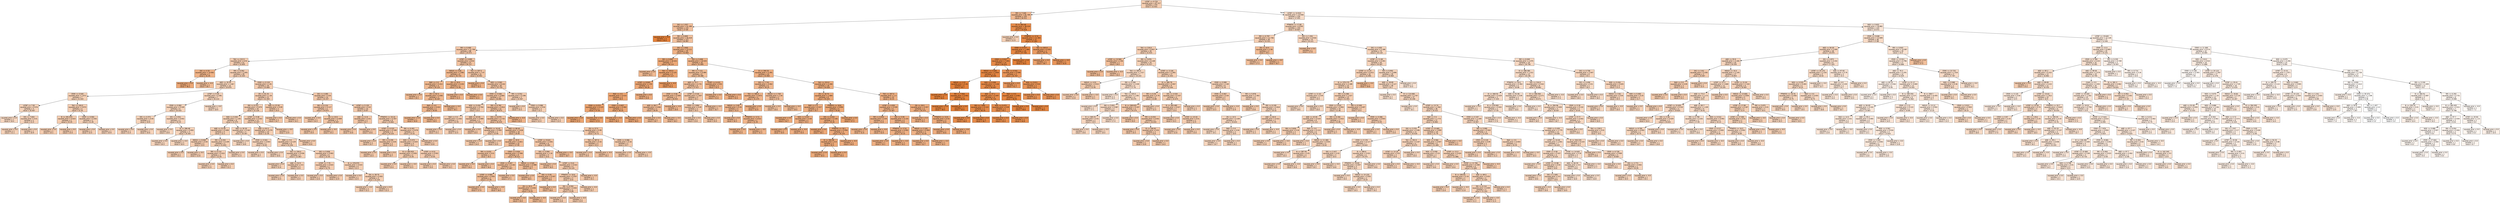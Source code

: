digraph Tree {
node [shape=box, style="filled", color="black", fontname="helvetica"] ;
edge [fontname="helvetica"] ;
0 [label="LSTAT <= 9.725\nsquared_error = 87.217\nsamples = 379\nvalue = 22.631", fillcolor="#f5ceb1"] ;
1 [label="RM <= 7.445\nsquared_error = 81.769\nsamples = 153\nvalue = 30.311", fillcolor="#f0b890"] ;
0 -> 1 [labeldistance=2.5, labelangle=45, headlabel="True"] ;
2 [label="DIS <= 1.557\nsquared_error = 41.289\nsamples = 131\nvalue = 27.69", fillcolor="#f2bf9b"] ;
1 -> 2 ;
3 [label="squared_error = 0.0\nsamples = 4\nvalue = 50.0", fillcolor="#e58139"] ;
2 -> 3 ;
4 [label="RM <= 6.805\nsquared_error = 26.419\nsamples = 127\nvalue = 26.987", fillcolor="#f2c19e"] ;
2 -> 4 ;
5 [label="RM <= 6.469\nsquared_error = 11.706\nsamples = 88\nvalue = 24.472", fillcolor="#f4c8a9"] ;
4 -> 5 ;
6 [label="TAX <= 222.5\nsquared_error = 6.91\nsamples = 51\nvalue = 22.835", fillcolor="#f5cdb1"] ;
5 -> 6 ;
7 [label="DIS <= 4.33\nsquared_error = 14.062\nsamples = 2\nvalue = 32.45", fillcolor="#efb286"] ;
6 -> 7 ;
8 [label="squared_error = 0.0\nsamples = 1\nvalue = 36.2", fillcolor="#eda876"] ;
7 -> 8 ;
9 [label="squared_error = -0.0\nsamples = 1\nvalue = 28.7", fillcolor="#f1bd97"] ;
7 -> 9 ;
10 [label="RM <= 6.062\nsquared_error = 2.691\nsamples = 49\nvalue = 22.443", fillcolor="#f5ceb2"] ;
6 -> 10 ;
11 [label="AGE <= 35.55\nsquared_error = 1.467\nsamples = 14\nvalue = 20.879", fillcolor="#f6d3b9"] ;
10 -> 11 ;
12 [label="CRIM <= 0.045\nsquared_error = 1.671\nsamples = 7\nvalue = 21.543", fillcolor="#f5d1b6"] ;
11 -> 12 ;
13 [label="LSTAT <= 7.92\nsquared_error = 0.576\nsamples = 3\nvalue = 20.467", fillcolor="#f6d4bb"] ;
12 -> 13 ;
14 [label="squared_error = 0.0\nsamples = 1\nvalue = 19.4", fillcolor="#f7d7c0"] ;
13 -> 14 ;
15 [label="DIS <= 7.603\nsquared_error = 0.01\nsamples = 2\nvalue = 21.0", fillcolor="#f6d2b9"] ;
13 -> 15 ;
16 [label="squared_error = 0.0\nsamples = 1\nvalue = 21.1", fillcolor="#f6d2b8"] ;
15 -> 16 ;
17 [label="squared_error = 0.0\nsamples = 1\nvalue = 20.9", fillcolor="#f6d2b9"] ;
15 -> 17 ;
18 [label="TAX <= 326.0\nsquared_error = 0.973\nsamples = 4\nvalue = 22.35", fillcolor="#f5ceb3"] ;
12 -> 18 ;
19 [label="B <= 391.875\nsquared_error = 0.023\nsamples = 2\nvalue = 23.25", fillcolor="#f4ccaf"] ;
18 -> 19 ;
20 [label="squared_error = 0.0\nsamples = 1\nvalue = 23.1", fillcolor="#f5ccaf"] ;
19 -> 20 ;
21 [label="squared_error = 0.0\nsamples = 1\nvalue = 23.4", fillcolor="#f4cbae"] ;
19 -> 21 ;
22 [label="CRIM <= 0.093\nsquared_error = 0.302\nsamples = 2\nvalue = 21.45", fillcolor="#f5d1b7"] ;
18 -> 22 ;
23 [label="squared_error = 0.0\nsamples = 1\nvalue = 22.0", fillcolor="#f5cfb4"] ;
22 -> 23 ;
24 [label="squared_error = 0.0\nsamples = 1\nvalue = 20.9", fillcolor="#f6d2b9"] ;
22 -> 24 ;
25 [label="LSTAT <= 9.39\nsquared_error = 0.381\nsamples = 7\nvalue = 20.214", fillcolor="#f6d4bc"] ;
11 -> 25 ;
26 [label="CRIM <= 0.082\nsquared_error = 0.109\nsamples = 6\nvalue = 20.433", fillcolor="#f6d4bb"] ;
25 -> 26 ;
27 [label="DIS <= 4.373\nsquared_error = 0.04\nsamples = 2\nvalue = 20.8", fillcolor="#f6d3b9"] ;
26 -> 27 ;
28 [label="squared_error = 0.0\nsamples = 1\nvalue = 21.0", fillcolor="#f6d2b9"] ;
27 -> 28 ;
29 [label="squared_error = 0.0\nsamples = 1\nvalue = 20.6", fillcolor="#f6d3ba"] ;
27 -> 29 ;
30 [label="DIS <= 4.501\nsquared_error = 0.042\nsamples = 4\nvalue = 20.25", fillcolor="#f6d4bc"] ;
26 -> 30 ;
31 [label="squared_error = 0.0\nsamples = 1\nvalue = 19.9", fillcolor="#f6d5bd"] ;
30 -> 31 ;
32 [label="B <= 396.48\nsquared_error = 0.002\nsamples = 3\nvalue = 20.367", fillcolor="#f6d4bb"] ;
30 -> 32 ;
33 [label="squared_error = 0.0\nsamples = 1\nvalue = 20.3", fillcolor="#f6d4bc"] ;
32 -> 33 ;
34 [label="squared_error = -0.0\nsamples = 2\nvalue = 20.4", fillcolor="#f6d4bb"] ;
32 -> 34 ;
35 [label="squared_error = -0.0\nsamples = 1\nvalue = 18.9", fillcolor="#f7d8c2"] ;
25 -> 35 ;
36 [label="CRIM <= 0.119\nsquared_error = 1.81\nsamples = 35\nvalue = 23.069", fillcolor="#f5ccaf"] ;
10 -> 36 ;
37 [label="ZN <= 81.25\nsquared_error = 1.34\nsamples = 21\nvalue = 22.343", fillcolor="#f5ceb3"] ;
36 -> 37 ;
38 [label="RM <= 6.312\nsquared_error = 0.979\nsamples = 19\nvalue = 22.126", fillcolor="#f5cfb4"] ;
37 -> 38 ;
39 [label="NOX <= 0.455\nsquared_error = 1.192\nsamples = 8\nvalue = 21.575", fillcolor="#f5d1b6"] ;
38 -> 39 ;
40 [label="AGE <= 31.65\nsquared_error = 0.408\nsamples = 5\nvalue = 22.3", fillcolor="#f5cfb3"] ;
39 -> 40 ;
41 [label="INDUS <= 8.065\nsquared_error = 0.04\nsamples = 2\nvalue = 23.0", fillcolor="#f5cdb0"] ;
40 -> 41 ;
42 [label="squared_error = 0.0\nsamples = 1\nvalue = 23.2", fillcolor="#f4ccaf"] ;
41 -> 42 ;
43 [label="squared_error = -0.0\nsamples = 1\nvalue = 22.8", fillcolor="#f5cdb1"] ;
41 -> 43 ;
44 [label="RM <= 6.203\nsquared_error = 0.109\nsamples = 3\nvalue = 21.833", fillcolor="#f5d0b5"] ;
40 -> 44 ;
45 [label="RM <= 6.114\nsquared_error = 0.022\nsamples = 2\nvalue = 22.05", fillcolor="#f5cfb4"] ;
44 -> 45 ;
46 [label="squared_error = 0.0\nsamples = 1\nvalue = 21.9", fillcolor="#f5d0b5"] ;
45 -> 46 ;
47 [label="squared_error = 0.0\nsamples = 1\nvalue = 22.2", fillcolor="#f5cfb3"] ;
45 -> 47 ;
48 [label="squared_error = 0.0\nsamples = 1\nvalue = 21.4", fillcolor="#f6d1b7"] ;
44 -> 48 ;
49 [label="AGE <= 35.35\nsquared_error = 0.162\nsamples = 3\nvalue = 20.367", fillcolor="#f6d4bb"] ;
39 -> 49 ;
50 [label="squared_error = 0.0\nsamples = 1\nvalue = 19.8", fillcolor="#f6d6be"] ;
49 -> 50 ;
51 [label="CRIM <= 0.041\nsquared_error = 0.003\nsamples = 2\nvalue = 20.65", fillcolor="#f6d3ba"] ;
49 -> 51 ;
52 [label="squared_error = 0.0\nsamples = 1\nvalue = 20.7", fillcolor="#f6d3ba"] ;
51 -> 52 ;
53 [label="squared_error = 0.0\nsamples = 1\nvalue = 20.6", fillcolor="#f6d3ba"] ;
51 -> 53 ;
54 [label="LSTAT <= 9.38\nsquared_error = 0.442\nsamples = 11\nvalue = 22.527", fillcolor="#f5ceb2"] ;
38 -> 54 ;
55 [label="AGE <= 81.5\nsquared_error = 0.279\nsamples = 10\nvalue = 22.39", fillcolor="#f5ceb2"] ;
54 -> 55 ;
56 [label="RAD <= 3.0\nsquared_error = 0.129\nsamples = 9\nvalue = 22.256", fillcolor="#f5cfb3"] ;
55 -> 56 ;
57 [label="TAX <= 256.0\nsquared_error = 0.036\nsamples = 3\nvalue = 21.867", fillcolor="#f5d0b5"] ;
56 -> 57 ;
58 [label="squared_error = 0.0\nsamples = 1\nvalue = 21.6", fillcolor="#f5d1b6"] ;
57 -> 58 ;
59 [label="AGE <= 52.9\nsquared_error = 0.0\nsamples = 2\nvalue = 22.0", fillcolor="#f5cfb4"] ;
57 -> 59 ;
60 [label="squared_error = 0.0\nsamples = 1\nvalue = 22.0", fillcolor="#f5cfb4"] ;
59 -> 60 ;
61 [label="squared_error = 0.0\nsamples = 1\nvalue = 22.0", fillcolor="#f5cfb4"] ;
59 -> 61 ;
62 [label="DIS <= 5.836\nsquared_error = 0.063\nsamples = 6\nvalue = 22.45", fillcolor="#f5ceb2"] ;
56 -> 62 ;
63 [label="LSTAT <= 7.75\nsquared_error = 0.023\nsamples = 2\nvalue = 22.75", fillcolor="#f5cdb1"] ;
62 -> 63 ;
64 [label="squared_error = 0.0\nsamples = 1\nvalue = 22.6", fillcolor="#f5ceb2"] ;
63 -> 64 ;
65 [label="squared_error = 0.0\nsamples = 1\nvalue = 22.9", fillcolor="#f5cdb0"] ;
63 -> 65 ;
66 [label="B <= 378.975\nsquared_error = 0.015\nsamples = 4\nvalue = 22.3", fillcolor="#f5cfb3"] ;
62 -> 66 ;
67 [label="squared_error = 0.0\nsamples = 1\nvalue = 22.5", fillcolor="#f5ceb2"] ;
66 -> 67 ;
68 [label="ZN <= 38.75\nsquared_error = 0.002\nsamples = 3\nvalue = 22.233", fillcolor="#f5cfb3"] ;
66 -> 68 ;
69 [label="squared_error = -0.0\nsamples = 2\nvalue = 22.2", fillcolor="#f5cfb3"] ;
68 -> 69 ;
70 [label="squared_error = 0.0\nsamples = 1\nvalue = 22.3", fillcolor="#f5cfb3"] ;
68 -> 70 ;
71 [label="squared_error = 0.0\nsamples = 1\nvalue = 23.6", fillcolor="#f4cbad"] ;
55 -> 71 ;
72 [label="squared_error = -0.0\nsamples = 1\nvalue = 23.9", fillcolor="#f4caac"] ;
54 -> 72 ;
73 [label="AGE <= 37.05\nsquared_error = 0.09\nsamples = 2\nvalue = 24.4", fillcolor="#f4c9aa"] ;
37 -> 73 ;
74 [label="squared_error = 0.0\nsamples = 1\nvalue = 24.7", fillcolor="#f4c8a8"] ;
73 -> 74 ;
75 [label="squared_error = 0.0\nsamples = 1\nvalue = 24.1", fillcolor="#f4caab"] ;
73 -> 75 ;
76 [label="DIS <= 4.485\nsquared_error = 0.54\nsamples = 14\nvalue = 24.157", fillcolor="#f4c9ab"] ;
36 -> 76 ;
77 [label="RM <= 6.124\nsquared_error = 0.117\nsamples = 4\nvalue = 24.875", fillcolor="#f4c7a8"] ;
76 -> 77 ;
78 [label="squared_error = 0.0\nsamples = 1\nvalue = 24.3", fillcolor="#f4c9aa"] ;
77 -> 78 ;
79 [label="ZN <= 10.0\nsquared_error = 0.009\nsamples = 3\nvalue = 25.067", fillcolor="#f3c7a7"] ;
77 -> 79 ;
80 [label="squared_error = 0.0\nsamples = 2\nvalue = 25.0", fillcolor="#f3c7a7"] ;
79 -> 80 ;
81 [label="squared_error = -0.0\nsamples = 1\nvalue = 25.2", fillcolor="#f3c6a6"] ;
79 -> 81 ;
82 [label="LSTAT <= 5.135\nsquared_error = 0.42\nsamples = 10\nvalue = 23.87", fillcolor="#f4caac"] ;
76 -> 82 ;
83 [label="AGE <= 11.8\nsquared_error = 0.01\nsamples = 2\nvalue = 24.7", fillcolor="#f4c8a8"] ;
82 -> 83 ;
84 [label="squared_error = 0.0\nsamples = 1\nvalue = 24.8", fillcolor="#f4c8a8"] ;
83 -> 84 ;
85 [label="squared_error = 0.0\nsamples = 1\nvalue = 24.6", fillcolor="#f4c8a9"] ;
83 -> 85 ;
86 [label="PTRATIO <= 19.15\nsquared_error = 0.307\nsamples = 8\nvalue = 23.662", fillcolor="#f4cbad"] ;
82 -> 86 ;
87 [label="LSTAT <= 6.315\nsquared_error = 0.169\nsamples = 3\nvalue = 24.233", fillcolor="#f4c9aa"] ;
86 -> 87 ;
88 [label="squared_error = 0.0\nsamples = 1\nvalue = 23.7", fillcolor="#f4cbad"] ;
87 -> 88 ;
89 [label="RM <= 6.159\nsquared_error = 0.04\nsamples = 2\nvalue = 24.5", fillcolor="#f4c8a9"] ;
87 -> 89 ;
90 [label="squared_error = 0.0\nsamples = 1\nvalue = 24.3", fillcolor="#f4c9aa"] ;
89 -> 90 ;
91 [label="squared_error = 0.0\nsamples = 1\nvalue = 24.7", fillcolor="#f4c8a8"] ;
89 -> 91 ;
92 [label="RM <= 6.401\nsquared_error = 0.078\nsamples = 5\nvalue = 23.32", fillcolor="#f4ccae"] ;
86 -> 92 ;
93 [label="NOX <= 0.473\nsquared_error = 0.025\nsamples = 4\nvalue = 23.2", fillcolor="#f4ccaf"] ;
92 -> 93 ;
94 [label="B <= 383.925\nsquared_error = 0.002\nsamples = 2\nvalue = 23.35", fillcolor="#f4ccae"] ;
93 -> 94 ;
95 [label="squared_error = 0.0\nsamples = 1\nvalue = 23.4", fillcolor="#f4cbae"] ;
94 -> 95 ;
96 [label="squared_error = -0.0\nsamples = 1\nvalue = 23.3", fillcolor="#f4ccae"] ;
94 -> 96 ;
97 [label="LSTAT <= 6.51\nsquared_error = 0.002\nsamples = 2\nvalue = 23.05", fillcolor="#f5ccb0"] ;
93 -> 97 ;
98 [label="squared_error = 0.0\nsamples = 1\nvalue = 23.0", fillcolor="#f5cdb0"] ;
97 -> 98 ;
99 [label="squared_error = 0.0\nsamples = 1\nvalue = 23.1", fillcolor="#f5ccaf"] ;
97 -> 99 ;
100 [label="squared_error = 0.0\nsamples = 1\nvalue = 23.8", fillcolor="#f4caac"] ;
92 -> 100 ;
101 [label="LSTAT <= 4.695\nsquared_error = 9.54\nsamples = 37\nvalue = 26.727", fillcolor="#f2c29f"] ;
5 -> 101 ;
102 [label="INDUS <= 4.82\nsquared_error = 1.082\nsamples = 6\nvalue = 30.733", fillcolor="#f0b78e"] ;
101 -> 102 ;
103 [label="RAD <= 2.0\nsquared_error = 0.412\nsamples = 4\nvalue = 30.125", fillcolor="#f0b990"] ;
102 -> 103 ;
104 [label="squared_error = 0.0\nsamples = 1\nvalue = 29.1", fillcolor="#f1bc95"] ;
103 -> 104 ;
105 [label="ZN <= 82.5\nsquared_error = 0.082\nsamples = 3\nvalue = 30.467", fillcolor="#f0b88f"] ;
103 -> 105 ;
106 [label="RAD <= 4.0\nsquared_error = 0.022\nsamples = 2\nvalue = 30.65", fillcolor="#f0b78e"] ;
105 -> 106 ;
107 [label="squared_error = 0.0\nsamples = 1\nvalue = 30.8", fillcolor="#f0b78d"] ;
106 -> 107 ;
108 [label="squared_error = 0.0\nsamples = 1\nvalue = 30.5", fillcolor="#f0b88f"] ;
106 -> 108 ;
109 [label="squared_error = -0.0\nsamples = 1\nvalue = 30.1", fillcolor="#f0b991"] ;
105 -> 109 ;
110 [label="ZN <= 20.0\nsquared_error = 0.202\nsamples = 2\nvalue = 31.95", fillcolor="#efb488"] ;
102 -> 110 ;
111 [label="squared_error = 0.0\nsamples = 1\nvalue = 31.5", fillcolor="#f0b58a"] ;
110 -> 111 ;
112 [label="squared_error = 0.0\nsamples = 1\nvalue = 32.4", fillcolor="#efb286"] ;
110 -> 112 ;
113 [label="TAX <= 207.5\nsquared_error = 7.47\nsamples = 31\nvalue = 25.952", fillcolor="#f3c4a3"] ;
101 -> 113 ;
114 [label="squared_error = 0.0\nsamples = 1\nvalue = 32.5", fillcolor="#efb286"] ;
113 -> 114 ;
115 [label="NOX <= 0.562\nsquared_error = 6.242\nsamples = 30\nvalue = 25.733", fillcolor="#f3c5a4"] ;
113 -> 115 ;
116 [label="CRIM <= 0.036\nsquared_error = 5.664\nsamples = 27\nvalue = 26.085", fillcolor="#f3c4a2"] ;
115 -> 116 ;
117 [label="NOX <= 0.434\nsquared_error = 0.764\nsamples = 5\nvalue = 23.5", fillcolor="#f4cbae"] ;
116 -> 117 ;
118 [label="RAD <= 5.5\nsquared_error = 0.302\nsamples = 2\nvalue = 22.55", fillcolor="#f5ceb2"] ;
117 -> 118 ;
119 [label="squared_error = 0.0\nsamples = 1\nvalue = 23.1", fillcolor="#f5ccaf"] ;
118 -> 119 ;
120 [label="squared_error = 0.0\nsamples = 1\nvalue = 22.0", fillcolor="#f5cfb4"] ;
118 -> 120 ;
121 [label="AGE <= 43.05\nsquared_error = 0.069\nsamples = 3\nvalue = 24.133", fillcolor="#f4c9ab"] ;
117 -> 121 ;
122 [label="squared_error = 0.0\nsamples = 1\nvalue = 24.5", fillcolor="#f4c8a9"] ;
121 -> 122 ;
123 [label="PTRATIO <= 16.45\nsquared_error = 0.002\nsamples = 2\nvalue = 23.95", fillcolor="#f4caac"] ;
121 -> 123 ;
124 [label="squared_error = 0.0\nsamples = 1\nvalue = 24.0", fillcolor="#f4caab"] ;
123 -> 124 ;
125 [label="squared_error = 0.0\nsamples = 1\nvalue = 23.9", fillcolor="#f4caac"] ;
123 -> 125 ;
126 [label="RM <= 6.782\nsquared_error = 4.914\nsamples = 22\nvalue = 26.673", fillcolor="#f2c2a0"] ;
116 -> 126 ;
127 [label="DIS <= 6.075\nsquared_error = 3.732\nsamples = 21\nvalue = 26.419", fillcolor="#f3c3a1"] ;
126 -> 127 ;
128 [label="AGE <= 68.45\nsquared_error = 3.418\nsamples = 16\nvalue = 26.95", fillcolor="#f2c29e"] ;
127 -> 128 ;
129 [label="AGE <= 20.9\nsquared_error = 0.821\nsamples = 10\nvalue = 27.95", fillcolor="#f2bf9a"] ;
128 -> 129 ;
130 [label="RM <= 6.632\nsquared_error = 0.01\nsamples = 2\nvalue = 26.5", fillcolor="#f3c3a0"] ;
129 -> 130 ;
131 [label="squared_error = 0.0\nsamples = 1\nvalue = 26.4", fillcolor="#f3c3a1"] ;
130 -> 131 ;
132 [label="squared_error = 0.0\nsamples = 1\nvalue = 26.6", fillcolor="#f3c3a0"] ;
130 -> 132 ;
133 [label="CRIM <= 0.054\nsquared_error = 0.366\nsamples = 8\nvalue = 28.312", fillcolor="#f2be98"] ;
129 -> 133 ;
134 [label="CRIM <= 0.047\nsquared_error = 0.162\nsamples = 3\nvalue = 27.667", fillcolor="#f2c09b"] ;
133 -> 134 ;
135 [label="LSTAT <= 4.995\nsquared_error = 0.002\nsamples = 2\nvalue = 27.95", fillcolor="#f2bf9a"] ;
134 -> 135 ;
136 [label="squared_error = 0.0\nsamples = 1\nvalue = 27.9", fillcolor="#f2bf9a"] ;
135 -> 136 ;
137 [label="squared_error = -0.0\nsamples = 1\nvalue = 28.0", fillcolor="#f2bf9a"] ;
135 -> 137 ;
138 [label="squared_error = 0.0\nsamples = 1\nvalue = 27.1", fillcolor="#f2c19e"] ;
134 -> 138 ;
139 [label="INDUS <= 4.545\nsquared_error = 0.088\nsamples = 5\nvalue = 28.7", fillcolor="#f1bd97"] ;
133 -> 139 ;
140 [label="squared_error = 0.0\nsamples = 2\nvalue = 28.4", fillcolor="#f1bd98"] ;
139 -> 140 ;
141 [label="DIS <= 5.05\nsquared_error = 0.047\nsamples = 3\nvalue = 28.9", fillcolor="#f1bc96"] ;
139 -> 141 ;
142 [label="ZN <= 20.0\nsquared_error = 0.002\nsamples = 2\nvalue = 29.05", fillcolor="#f1bc95"] ;
141 -> 142 ;
143 [label="squared_error = 0.0\nsamples = 1\nvalue = 29.0", fillcolor="#f1bc95"] ;
142 -> 143 ;
144 [label="squared_error = -0.0\nsamples = 1\nvalue = 29.1", fillcolor="#f1bc95"] ;
142 -> 144 ;
145 [label="squared_error = 0.0\nsamples = 1\nvalue = 28.6", fillcolor="#f1bd97"] ;
141 -> 145 ;
146 [label="LSTAT <= 9.615\nsquared_error = 3.301\nsamples = 6\nvalue = 25.283", fillcolor="#f3c6a6"] ;
128 -> 146 ;
147 [label="DIS <= 3.094\nsquared_error = 1.16\nsamples = 5\nvalue = 24.6", fillcolor="#f4c8a9"] ;
146 -> 147 ;
148 [label="squared_error = 0.0\nsamples = 1\nvalue = 26.5", fillcolor="#f3c3a0"] ;
147 -> 148 ;
149 [label="LSTAT <= 9.41\nsquared_error = 0.322\nsamples = 4\nvalue = 24.125", fillcolor="#f4c9ab"] ;
147 -> 149 ;
150 [label="PTRATIO <= 19.6\nsquared_error = 0.007\nsamples = 3\nvalue = 23.8", fillcolor="#f4caac"] ;
149 -> 150 ;
151 [label="RM <= 6.593\nsquared_error = 0.002\nsamples = 2\nvalue = 23.85", fillcolor="#f4caac"] ;
150 -> 151 ;
152 [label="squared_error = 0.0\nsamples = 1\nvalue = 23.8", fillcolor="#f4caac"] ;
151 -> 152 ;
153 [label="squared_error = -0.0\nsamples = 1\nvalue = 23.9", fillcolor="#f4caac"] ;
151 -> 153 ;
154 [label="squared_error = -0.0\nsamples = 1\nvalue = 23.7", fillcolor="#f4cbad"] ;
150 -> 154 ;
155 [label="squared_error = -0.0\nsamples = 1\nvalue = 25.1", fillcolor="#f3c7a7"] ;
149 -> 155 ;
156 [label="squared_error = -0.0\nsamples = 1\nvalue = 28.7", fillcolor="#f1bd97"] ;
146 -> 156 ;
157 [label="ZN <= 27.5\nsquared_error = 0.95\nsamples = 5\nvalue = 24.72", fillcolor="#f4c8a8"] ;
127 -> 157 ;
158 [label="TAX <= 307.0\nsquared_error = 0.32\nsamples = 3\nvalue = 25.4", fillcolor="#f3c6a5"] ;
157 -> 158 ;
159 [label="squared_error = 0.0\nsamples = 2\nvalue = 25.0", fillcolor="#f3c7a7"] ;
158 -> 159 ;
160 [label="squared_error = -0.0\nsamples = 1\nvalue = 26.2", fillcolor="#f3c4a2"] ;
158 -> 160 ;
161 [label="CRIM <= 0.086\nsquared_error = 0.16\nsamples = 2\nvalue = 23.7", fillcolor="#f4cbad"] ;
157 -> 161 ;
162 [label="squared_error = 0.0\nsamples = 1\nvalue = 24.1", fillcolor="#f4caab"] ;
161 -> 162 ;
163 [label="squared_error = -0.0\nsamples = 1\nvalue = 23.3", fillcolor="#f4ccae"] ;
161 -> 163 ;
164 [label="squared_error = -0.0\nsamples = 1\nvalue = 32.0", fillcolor="#efb388"] ;
126 -> 164 ;
165 [label="RM <= 6.552\nsquared_error = 0.296\nsamples = 3\nvalue = 22.567", fillcolor="#f5ceb2"] ;
115 -> 165 ;
166 [label="squared_error = 0.0\nsamples = 1\nvalue = 23.3", fillcolor="#f4ccae"] ;
165 -> 166 ;
167 [label="CRIM <= 0.086\nsquared_error = 0.04\nsamples = 2\nvalue = 22.2", fillcolor="#f5cfb3"] ;
165 -> 167 ;
168 [label="squared_error = 0.0\nsamples = 1\nvalue = 22.4", fillcolor="#f5ceb2"] ;
167 -> 168 ;
169 [label="squared_error = 0.0\nsamples = 1\nvalue = 22.0", fillcolor="#f5cfb4"] ;
167 -> 169 ;
170 [label="DIS <= 2.845\nsquared_error = 13.111\nsamples = 39\nvalue = 32.664", fillcolor="#efb285"] ;
4 -> 170 ;
171 [label="RM <= 6.892\nsquared_error = 10.421\nsamples = 7\nvalue = 36.114", fillcolor="#eda876"] ;
170 -> 171 ;
172 [label="squared_error = 0.0\nsamples = 1\nvalue = 30.1", fillcolor="#f0b991"] ;
171 -> 172 ;
173 [label="TAX <= 333.5\nsquared_error = 5.125\nsamples = 6\nvalue = 37.117", fillcolor="#eca572"] ;
171 -> 173 ;
174 [label="LSTAT <= 8.845\nsquared_error = 1.95\nsamples = 5\nvalue = 36.28", fillcolor="#eda775"] ;
173 -> 174 ;
175 [label="RAD <= 4.0\nsquared_error = 0.515\nsamples = 4\nvalue = 36.9", fillcolor="#eda673"] ;
174 -> 175 ;
176 [label="CRIM <= 0.074\nsquared_error = 0.123\nsamples = 2\nvalue = 37.55", fillcolor="#eca470"] ;
175 -> 176 ;
177 [label="squared_error = 0.0\nsamples = 1\nvalue = 37.2", fillcolor="#eca571"] ;
176 -> 177 ;
178 [label="squared_error = 0.0\nsamples = 1\nvalue = 37.9", fillcolor="#eca36e"] ;
176 -> 178 ;
179 [label="CRIM <= 0.607\nsquared_error = 0.062\nsamples = 2\nvalue = 36.25", fillcolor="#eda876"] ;
175 -> 179 ;
180 [label="squared_error = 0.0\nsamples = 1\nvalue = 36.5", fillcolor="#eda774"] ;
179 -> 180 ;
181 [label="squared_error = 0.0\nsamples = 1\nvalue = 36.0", fillcolor="#eda877"] ;
179 -> 181 ;
182 [label="squared_error = 0.0\nsamples = 1\nvalue = 33.8", fillcolor="#eeae80"] ;
174 -> 182 ;
183 [label="squared_error = -0.0\nsamples = 1\nvalue = 41.3", fillcolor="#ea995f"] ;
173 -> 183 ;
184 [label="DIS <= 3.458\nsquared_error = 10.525\nsamples = 32\nvalue = 31.909", fillcolor="#efb489"] ;
170 -> 184 ;
185 [label="RM <= 7.121\nsquared_error = 9.389\nsamples = 8\nvalue = 28.388", fillcolor="#f1be98"] ;
184 -> 185 ;
186 [label="AGE <= 75.7\nsquared_error = 4.731\nsamples = 6\nvalue = 27.017", fillcolor="#f2c19e"] ;
185 -> 186 ;
187 [label="CRIM <= 0.06\nsquared_error = 0.509\nsamples = 3\nvalue = 28.933", fillcolor="#f1bc96"] ;
186 -> 187 ;
188 [label="AGE <= 66.7\nsquared_error = 0.062\nsamples = 2\nvalue = 28.45", fillcolor="#f1bd98"] ;
187 -> 188 ;
189 [label="squared_error = 0.0\nsamples = 1\nvalue = 28.7", fillcolor="#f1bd97"] ;
188 -> 189 ;
190 [label="squared_error = -0.0\nsamples = 1\nvalue = 28.2", fillcolor="#f2be99"] ;
188 -> 190 ;
191 [label="squared_error = -0.0\nsamples = 1\nvalue = 29.9", fillcolor="#f1b991"] ;
187 -> 191 ;
192 [label="LSTAT <= 8.36\nsquared_error = 1.607\nsamples = 3\nvalue = 25.1", fillcolor="#f3c7a7"] ;
186 -> 192 ;
193 [label="CRIM <= 2.894\nsquared_error = 0.49\nsamples = 2\nvalue = 24.3", fillcolor="#f4c9aa"] ;
192 -> 193 ;
194 [label="squared_error = 0.0\nsamples = 1\nvalue = 23.6", fillcolor="#f4cbad"] ;
193 -> 194 ;
195 [label="squared_error = 0.0\nsamples = 1\nvalue = 25.0", fillcolor="#f3c7a7"] ;
193 -> 195 ;
196 [label="squared_error = -0.0\nsamples = 1\nvalue = 26.7", fillcolor="#f2c2a0"] ;
192 -> 196 ;
197 [label="LSTAT <= 6.415\nsquared_error = 0.81\nsamples = 2\nvalue = 32.5", fillcolor="#efb286"] ;
185 -> 197 ;
198 [label="squared_error = 0.0\nsamples = 1\nvalue = 31.6", fillcolor="#f0b58a"] ;
197 -> 198 ;
199 [label="squared_error = 0.0\nsamples = 1\nvalue = 33.4", fillcolor="#efaf82"] ;
197 -> 199 ;
200 [label="B <= 390.25\nsquared_error = 5.391\nsamples = 24\nvalue = 33.083", fillcolor="#efb083"] ;
184 -> 200 ;
201 [label="DIS <= 7.741\nsquared_error = 4.062\nsamples = 6\nvalue = 30.25", fillcolor="#f0b890"] ;
200 -> 201 ;
202 [label="TAX <= 386.0\nsquared_error = 0.872\nsamples = 4\nvalue = 31.475", fillcolor="#f0b58b"] ;
201 -> 202 ;
203 [label="INDUS <= 2.65\nsquared_error = 0.26\nsamples = 3\nvalue = 31.0", fillcolor="#f0b68d"] ;
202 -> 203 ;
204 [label="squared_error = 0.0\nsamples = 1\nvalue = 30.3", fillcolor="#f0b890"] ;
203 -> 204 ;
205 [label="PTRATIO <= 17.5\nsquared_error = 0.022\nsamples = 2\nvalue = 31.35", fillcolor="#f0b58b"] ;
203 -> 205 ;
206 [label="squared_error = 0.0\nsamples = 1\nvalue = 31.5", fillcolor="#f0b58a"] ;
205 -> 206 ;
207 [label="squared_error = -0.0\nsamples = 1\nvalue = 31.2", fillcolor="#f0b68c"] ;
205 -> 207 ;
208 [label="squared_error = 0.0\nsamples = 1\nvalue = 32.9", fillcolor="#efb184"] ;
202 -> 208 ;
209 [label="INDUS <= 1.745\nsquared_error = 1.44\nsamples = 2\nvalue = 27.8", fillcolor="#f2bf9b"] ;
201 -> 209 ;
210 [label="squared_error = 0.0\nsamples = 1\nvalue = 26.6", fillcolor="#f3c3a0"] ;
209 -> 210 ;
211 [label="squared_error = -0.0\nsamples = 1\nvalue = 29.0", fillcolor="#f1bc95"] ;
209 -> 211 ;
212 [label="TAX <= 253.0\nsquared_error = 2.266\nsamples = 18\nvalue = 34.028", fillcolor="#eeae7f"] ;
200 -> 212 ;
213 [label="ZN <= 18.75\nsquared_error = 1.684\nsamples = 8\nvalue = 35.025", fillcolor="#eeab7b"] ;
212 -> 213 ;
214 [label="RAD <= 2.5\nsquared_error = 0.527\nsamples = 3\nvalue = 33.7", fillcolor="#eeaf81"] ;
213 -> 214 ;
215 [label="squared_error = 0.0\nsamples = 1\nvalue = 34.7", fillcolor="#eeac7c"] ;
214 -> 215 ;
216 [label="NOX <= 0.437\nsquared_error = 0.04\nsamples = 2\nvalue = 33.2", fillcolor="#efb083"] ;
214 -> 216 ;
217 [label="squared_error = 0.0\nsamples = 1\nvalue = 33.0", fillcolor="#efb184"] ;
216 -> 217 ;
218 [label="squared_error = -0.0\nsamples = 1\nvalue = 33.4", fillcolor="#efaf82"] ;
216 -> 218 ;
219 [label="PTRATIO <= 18.8\nsquared_error = 0.694\nsamples = 5\nvalue = 35.82", fillcolor="#eda977"] ;
213 -> 219 ;
220 [label="DIS <= 4.633\nsquared_error = 0.182\nsamples = 4\nvalue = 35.45", fillcolor="#edaa79"] ;
219 -> 220 ;
221 [label="squared_error = 0.0\nsamples = 1\nvalue = 36.1", fillcolor="#eda876"] ;
220 -> 221 ;
222 [label="PTRATIO <= 18.1\nsquared_error = 0.056\nsamples = 3\nvalue = 35.233", fillcolor="#eeaa7a"] ;
220 -> 222 ;
223 [label="B <= 394.08\nsquared_error = 0.0\nsamples = 2\nvalue = 35.4", fillcolor="#edaa79"] ;
222 -> 223 ;
224 [label="squared_error = 0.0\nsamples = 1\nvalue = 35.4", fillcolor="#edaa79"] ;
223 -> 224 ;
225 [label="squared_error = 0.0\nsamples = 1\nvalue = 35.4", fillcolor="#edaa79"] ;
223 -> 225 ;
226 [label="squared_error = -0.0\nsamples = 1\nvalue = 34.9", fillcolor="#eeab7b"] ;
222 -> 226 ;
227 [label="squared_error = 0.0\nsamples = 1\nvalue = 37.3", fillcolor="#eca571"] ;
219 -> 227 ;
228 [label="TAX <= 307.0\nsquared_error = 1.3\nsamples = 10\nvalue = 33.23", fillcolor="#efb083"] ;
212 -> 228 ;
229 [label="LSTAT <= 4.055\nsquared_error = 0.339\nsamples = 6\nvalue = 32.467", fillcolor="#efb286"] ;
228 -> 229 ;
230 [label="RM <= 6.835\nsquared_error = 0.04\nsamples = 2\nvalue = 31.8", fillcolor="#f0b489"] ;
229 -> 230 ;
231 [label="squared_error = 0.0\nsamples = 1\nvalue = 31.6", fillcolor="#f0b58a"] ;
230 -> 231 ;
232 [label="squared_error = -0.0\nsamples = 1\nvalue = 32.0", fillcolor="#efb388"] ;
230 -> 232 ;
233 [label="DIS <= 5.95\nsquared_error = 0.155\nsamples = 4\nvalue = 32.8", fillcolor="#efb185"] ;
229 -> 233 ;
234 [label="PTRATIO <= 17.8\nsquared_error = 0.002\nsamples = 2\nvalue = 33.15", fillcolor="#efb083"] ;
233 -> 234 ;
235 [label="squared_error = 0.0\nsamples = 1\nvalue = 33.1", fillcolor="#efb083"] ;
234 -> 235 ;
236 [label="squared_error = -0.0\nsamples = 1\nvalue = 33.2", fillcolor="#efb083"] ;
234 -> 236 ;
237 [label="INDUS <= 2.245\nsquared_error = 0.063\nsamples = 2\nvalue = 32.45", fillcolor="#efb286"] ;
233 -> 237 ;
238 [label="squared_error = 0.0\nsamples = 1\nvalue = 32.7", fillcolor="#efb185"] ;
237 -> 238 ;
239 [label="squared_error = -0.0\nsamples = 1\nvalue = 32.2", fillcolor="#efb387"] ;
237 -> 239 ;
240 [label="ZN <= 39.5\nsquared_error = 0.557\nsamples = 4\nvalue = 34.375", fillcolor="#eead7e"] ;
228 -> 240 ;
241 [label="squared_error = 0.0\nsamples = 1\nvalue = 33.1", fillcolor="#efb083"] ;
240 -> 241 ;
242 [label="PTRATIO <= 13.9\nsquared_error = 0.02\nsamples = 3\nvalue = 34.8", fillcolor="#eeac7c"] ;
240 -> 242 ;
243 [label="squared_error = 0.0\nsamples = 1\nvalue = 34.6", fillcolor="#eeac7d"] ;
242 -> 243 ;
244 [label="squared_error = -0.0\nsamples = 2\nvalue = 34.9", fillcolor="#eeab7b"] ;
242 -> 244 ;
245 [label="B <= 364.49\nsquared_error = 38.319\nsamples = 22\nvalue = 45.918", fillcolor="#e78c4b"] ;
1 -> 245 ;
246 [label="squared_error = 0.0\nsamples = 1\nvalue = 21.9", fillcolor="#f5d0b5"] ;
245 -> 246 ;
247 [label="PTRATIO <= 17.9\nsquared_error = 11.365\nsamples = 21\nvalue = 47.062", fillcolor="#e78946"] ;
245 -> 247 ;
248 [label="CRIM <= 0.577\nsquared_error = 7.484\nsamples = 19\nvalue = 47.726", fillcolor="#e68743"] ;
247 -> 248 ;
249 [label="CRIM <= 0.527\nsquared_error = 7.651\nsamples = 14\nvalue = 46.914", fillcolor="#e78a47"] ;
248 -> 249 ;
250 [label="INDUS <= 3.005\nsquared_error = 3.604\nsamples = 11\nvalue = 48.045", fillcolor="#e68642"] ;
249 -> 250 ;
251 [label="INDUS <= 2.57\nsquared_error = 0.36\nsamples = 5\nvalue = 49.7", fillcolor="#e5823a"] ;
250 -> 251 ;
252 [label="squared_error = 0.0\nsamples = 3\nvalue = 50.0", fillcolor="#e58139"] ;
251 -> 252 ;
253 [label="RM <= 7.944\nsquared_error = 0.562\nsamples = 2\nvalue = 49.25", fillcolor="#e5833c"] ;
251 -> 253 ;
254 [label="squared_error = 0.0\nsamples = 1\nvalue = 48.5", fillcolor="#e68540"] ;
253 -> 254 ;
255 [label="squared_error = 0.0\nsamples = 1\nvalue = 50.0", fillcolor="#e58139"] ;
253 -> 255 ;
256 [label="NOX <= 0.506\nsquared_error = 2.126\nsamples = 6\nvalue = 46.667", fillcolor="#e78a48"] ;
250 -> 256 ;
257 [label="AGE <= 57.1\nsquared_error = 0.497\nsamples = 4\nvalue = 45.725", fillcolor="#e78d4c"] ;
256 -> 257 ;
258 [label="RM <= 7.665\nsquared_error = 0.122\nsamples = 2\nvalue = 46.35", fillcolor="#e78b49"] ;
257 -> 258 ;
259 [label="squared_error = 0.0\nsamples = 1\nvalue = 46.0", fillcolor="#e78c4b"] ;
258 -> 259 ;
260 [label="squared_error = 0.0\nsamples = 1\nvalue = 46.7", fillcolor="#e78a48"] ;
258 -> 260 ;
261 [label="NOX <= 0.473\nsquared_error = 0.09\nsamples = 2\nvalue = 45.1", fillcolor="#e88f4f"] ;
257 -> 261 ;
262 [label="squared_error = 0.0\nsamples = 1\nvalue = 45.4", fillcolor="#e88e4d"] ;
261 -> 262 ;
263 [label="squared_error = 0.0\nsamples = 1\nvalue = 44.8", fillcolor="#e89050"] ;
261 -> 263 ;
264 [label="RAD <= 6.5\nsquared_error = 0.062\nsamples = 2\nvalue = 48.55", fillcolor="#e6853f"] ;
256 -> 264 ;
265 [label="squared_error = 0.0\nsamples = 1\nvalue = 48.8", fillcolor="#e6843e"] ;
264 -> 265 ;
266 [label="squared_error = 0.0\nsamples = 1\nvalue = 48.3", fillcolor="#e68640"] ;
264 -> 266 ;
267 [label="NOX <= 0.541\nsquared_error = 0.596\nsamples = 3\nvalue = 42.767", fillcolor="#e99559"] ;
249 -> 267 ;
268 [label="squared_error = 0.0\nsamples = 1\nvalue = 41.7", fillcolor="#ea985e"] ;
267 -> 268 ;
269 [label="NOX <= 0.611\nsquared_error = 0.04\nsamples = 2\nvalue = 43.3", fillcolor="#e99456"] ;
267 -> 269 ;
270 [label="squared_error = 0.0\nsamples = 1\nvalue = 43.5", fillcolor="#e99356"] ;
269 -> 270 ;
271 [label="squared_error = 0.0\nsamples = 1\nvalue = 43.1", fillcolor="#e99457"] ;
269 -> 271 ;
272 [label="squared_error = 0.0\nsamples = 5\nvalue = 50.0", fillcolor="#e58139"] ;
248 -> 272 ;
273 [label="TAX <= 303.0\nsquared_error = 4.202\nsamples = 2\nvalue = 40.75", fillcolor="#ea9b62"] ;
247 -> 273 ;
274 [label="squared_error = 0.0\nsamples = 1\nvalue = 38.7", fillcolor="#eca16b"] ;
273 -> 274 ;
275 [label="squared_error = -0.0\nsamples = 1\nvalue = 42.8", fillcolor="#e99559"] ;
273 -> 275 ;
276 [label="LSTAT <= 14.915\nsquared_error = 23.938\nsamples = 226\nvalue = 17.431", fillcolor="#f8dcc8"] ;
0 -> 276 [labeldistance=2.5, labelangle=-45, headlabel="False"] ;
277 [label="PTRATIO <= 17.85\nsquared_error = 8.545\nsamples = 103\nvalue = 20.847", fillcolor="#f6d3b9"] ;
276 -> 277 ;
278 [label="RM <= 6.797\nsquared_error = 11.736\nsamples = 28\nvalue = 22.521", fillcolor="#f5ceb2"] ;
277 -> 278 ;
279 [label="TAX <= 218.0\nsquared_error = 8.857\nsamples = 26\nvalue = 22.015", fillcolor="#f5cfb4"] ;
278 -> 279 ;
280 [label="LSTAT <= 13.565\nsquared_error = 2.56\nsamples = 2\nvalue = 28.0", fillcolor="#f2bf9a"] ;
279 -> 280 ;
281 [label="squared_error = 0.0\nsamples = 1\nvalue = 29.6", fillcolor="#f1ba93"] ;
280 -> 281 ;
282 [label="squared_error = -0.0\nsamples = 1\nvalue = 26.4", fillcolor="#f3c3a1"] ;
280 -> 282 ;
283 [label="RM <= 5.876\nsquared_error = 6.148\nsamples = 24\nvalue = 21.517", fillcolor="#f5d1b6"] ;
279 -> 283 ;
284 [label="TAX <= 300.0\nsquared_error = 7.317\nsamples = 7\nvalue = 19.243", fillcolor="#f7d7c0"] ;
283 -> 284 ;
285 [label="INDUS <= 4.01\nsquared_error = 0.022\nsamples = 2\nvalue = 22.95", fillcolor="#f5cdb0"] ;
284 -> 285 ;
286 [label="squared_error = 0.0\nsamples = 1\nvalue = 22.8", fillcolor="#f5cdb1"] ;
285 -> 286 ;
287 [label="squared_error = -0.0\nsamples = 1\nvalue = 23.1", fillcolor="#f5ccaf"] ;
285 -> 287 ;
288 [label="RM <= 5.208\nsquared_error = 2.538\nsamples = 5\nvalue = 17.76", fillcolor="#f8dbc7"] ;
284 -> 288 ;
289 [label="squared_error = 0.0\nsamples = 1\nvalue = 15.3", fillcolor="#f9e2d2"] ;
288 -> 289 ;
290 [label="TAX <= 320.5\nsquared_error = 1.282\nsamples = 4\nvalue = 18.375", fillcolor="#f7dac4"] ;
288 -> 290 ;
291 [label="squared_error = 0.0\nsamples = 1\nvalue = 17.1", fillcolor="#f8ddca"] ;
290 -> 291 ;
292 [label="RM <= 5.831\nsquared_error = 0.987\nsamples = 3\nvalue = 18.8", fillcolor="#f7d8c2"] ;
290 -> 292 ;
293 [label="B <= 369.25\nsquared_error = 0.01\nsamples = 2\nvalue = 19.5", fillcolor="#f7d6bf"] ;
292 -> 293 ;
294 [label="squared_error = 0.0\nsamples = 1\nvalue = 19.6", fillcolor="#f7d6bf"] ;
293 -> 294 ;
295 [label="squared_error = -0.0\nsamples = 1\nvalue = 19.4", fillcolor="#f7d7c0"] ;
293 -> 295 ;
296 [label="squared_error = 0.0\nsamples = 1\nvalue = 17.4", fillcolor="#f8dcc8"] ;
292 -> 296 ;
297 [label="LSTAT <= 11.84\nsquared_error = 2.661\nsamples = 17\nvalue = 22.453", fillcolor="#f5ceb2"] ;
283 -> 297 ;
298 [label="B <= 385.79\nsquared_error = 0.947\nsamples = 9\nvalue = 23.344", fillcolor="#f4ccae"] ;
297 -> 298 ;
299 [label="RM <= 6.36\nsquared_error = 0.79\nsamples = 5\nvalue = 23.88", fillcolor="#f4caac"] ;
298 -> 299 ;
300 [label="B <= 268.625\nsquared_error = 0.207\nsamples = 4\nvalue = 24.275", fillcolor="#f4c9aa"] ;
299 -> 300 ;
301 [label="squared_error = 0.0\nsamples = 1\nvalue = 25.0", fillcolor="#f3c7a7"] ;
300 -> 301 ;
302 [label="RM <= 6.033\nsquared_error = 0.042\nsamples = 3\nvalue = 24.033", fillcolor="#f4caab"] ;
300 -> 302 ;
303 [label="squared_error = 0.0\nsamples = 1\nvalue = 24.3", fillcolor="#f4c9aa"] ;
302 -> 303 ;
304 [label="B <= 336.92\nsquared_error = 0.01\nsamples = 2\nvalue = 23.9", fillcolor="#f4caac"] ;
302 -> 304 ;
305 [label="squared_error = 0.0\nsamples = 1\nvalue = 23.8", fillcolor="#f4caac"] ;
304 -> 305 ;
306 [label="squared_error = 0.0\nsamples = 1\nvalue = 24.0", fillcolor="#f4caab"] ;
304 -> 306 ;
307 [label="squared_error = 0.0\nsamples = 1\nvalue = 22.3", fillcolor="#f5cfb3"] ;
299 -> 307 ;
308 [label="DIS <= 4.529\nsquared_error = 0.337\nsamples = 4\nvalue = 22.675", fillcolor="#f5ceb1"] ;
298 -> 308 ;
309 [label="B <= 393.485\nsquared_error = 0.027\nsamples = 3\nvalue = 23.0", fillcolor="#f5cdb0"] ;
308 -> 309 ;
310 [label="squared_error = 0.0\nsamples = 1\nvalue = 23.2", fillcolor="#f4ccaf"] ;
309 -> 310 ;
311 [label="LSTAT <= 10.33\nsquared_error = 0.01\nsamples = 2\nvalue = 22.9", fillcolor="#f5cdb0"] ;
309 -> 311 ;
312 [label="squared_error = 0.0\nsamples = 1\nvalue = 22.8", fillcolor="#f5cdb1"] ;
311 -> 312 ;
313 [label="squared_error = 0.0\nsamples = 1\nvalue = 23.0", fillcolor="#f5cdb0"] ;
311 -> 313 ;
314 [label="squared_error = 0.0\nsamples = 1\nvalue = 21.7", fillcolor="#f5d0b6"] ;
308 -> 314 ;
315 [label="CRIM <= 0.089\nsquared_error = 2.69\nsamples = 8\nvalue = 21.45", fillcolor="#f5d1b7"] ;
297 -> 315 ;
316 [label="CRIM <= 0.067\nsquared_error = 0.04\nsamples = 2\nvalue = 23.1", fillcolor="#f5ccaf"] ;
315 -> 316 ;
317 [label="squared_error = 0.0\nsamples = 1\nvalue = 23.3", fillcolor="#f4ccae"] ;
316 -> 317 ;
318 [label="squared_error = -0.0\nsamples = 1\nvalue = 22.9", fillcolor="#f5cdb0"] ;
316 -> 318 ;
319 [label="RM <= 5.878\nsquared_error = 2.363\nsamples = 6\nvalue = 20.9", fillcolor="#f6d2b9"] ;
315 -> 319 ;
320 [label="squared_error = 0.0\nsamples = 1\nvalue = 23.8", fillcolor="#f4caac"] ;
319 -> 320 ;
321 [label="RM <= 6.109\nsquared_error = 0.818\nsamples = 5\nvalue = 20.32", fillcolor="#f6d4bc"] ;
319 -> 321 ;
322 [label="ZN <= 10.5\nsquared_error = 0.169\nsamples = 3\nvalue = 19.633", fillcolor="#f7d6bf"] ;
321 -> 322 ;
323 [label="squared_error = 0.0\nsamples = 1\nvalue = 19.1", fillcolor="#f7d8c1"] ;
322 -> 323 ;
324 [label="RAD <= 5.0\nsquared_error = 0.04\nsamples = 2\nvalue = 19.9", fillcolor="#f6d5bd"] ;
322 -> 324 ;
325 [label="squared_error = 0.0\nsamples = 1\nvalue = 19.7", fillcolor="#f7d6be"] ;
324 -> 325 ;
326 [label="squared_error = 0.0\nsamples = 1\nvalue = 20.1", fillcolor="#f6d5bd"] ;
324 -> 326 ;
327 [label="AGE <= 84.9\nsquared_error = 0.022\nsamples = 2\nvalue = 21.35", fillcolor="#f6d1b7"] ;
321 -> 327 ;
328 [label="squared_error = 0.0\nsamples = 1\nvalue = 21.2", fillcolor="#f6d2b8"] ;
327 -> 328 ;
329 [label="squared_error = -0.0\nsamples = 1\nvalue = 21.5", fillcolor="#f5d1b6"] ;
327 -> 329 ;
330 [label="ZN <= 10.0\nsquared_error = 2.56\nsamples = 2\nvalue = 29.1", fillcolor="#f1bc95"] ;
278 -> 330 ;
331 [label="squared_error = 0.0\nsamples = 1\nvalue = 27.5", fillcolor="#f2c09c"] ;
330 -> 331 ;
332 [label="squared_error = -0.0\nsamples = 1\nvalue = 30.7", fillcolor="#f0b78e"] ;
330 -> 332 ;
333 [label="DIS <= 1.301\nsquared_error = 5.916\nsamples = 75\nvalue = 20.221", fillcolor="#f6d4bc"] ;
277 -> 333 ;
334 [label="squared_error = 0.0\nsamples = 1\nvalue = 27.9", fillcolor="#f2bf9a"] ;
333 -> 334 ;
335 [label="DIS <= 4.405\nsquared_error = 5.188\nsamples = 74\nvalue = 20.118", fillcolor="#f6d5bc"] ;
333 -> 335 ;
336 [label="LSTAT <= 11.69\nsquared_error = 5.301\nsamples = 55\nvalue = 20.587", fillcolor="#f6d3ba"] ;
335 -> 336 ;
337 [label="LSTAT <= 11.57\nsquared_error = 6.011\nsamples = 16\nvalue = 22.094", fillcolor="#f5cfb4"] ;
336 -> 337 ;
338 [label="B <= 379.175\nsquared_error = 2.188\nsamples = 15\nvalue = 21.58", fillcolor="#f5d1b6"] ;
337 -> 338 ;
339 [label="LSTAT <= 11.02\nsquared_error = 0.49\nsamples = 2\nvalue = 19.3", fillcolor="#f7d7c0"] ;
338 -> 339 ;
340 [label="squared_error = 0.0\nsamples = 1\nvalue = 18.6", fillcolor="#f7d9c3"] ;
339 -> 340 ;
341 [label="squared_error = 0.0\nsamples = 1\nvalue = 20.0", fillcolor="#f6d5bd"] ;
339 -> 341 ;
342 [label="RM <= 6.288\nsquared_error = 1.527\nsamples = 13\nvalue = 21.931", fillcolor="#f5d0b5"] ;
338 -> 342 ;
343 [label="CRIM <= 5.019\nsquared_error = 0.902\nsamples = 10\nvalue = 21.46", fillcolor="#f5d1b7"] ;
342 -> 343 ;
344 [label="AGE <= 43.05\nsquared_error = 0.519\nsamples = 8\nvalue = 21.112", fillcolor="#f6d2b8"] ;
343 -> 344 ;
345 [label="RM <= 5.826\nsquared_error = 0.16\nsamples = 2\nvalue = 22.2", fillcolor="#f5cfb3"] ;
344 -> 345 ;
346 [label="squared_error = 0.0\nsamples = 1\nvalue = 21.8", fillcolor="#f5d0b5"] ;
345 -> 346 ;
347 [label="squared_error = -0.0\nsamples = 1\nvalue = 22.6", fillcolor="#f5ceb2"] ;
345 -> 347 ;
348 [label="RAD <= 3.0\nsquared_error = 0.113\nsamples = 6\nvalue = 20.75", fillcolor="#f6d3ba"] ;
344 -> 348 ;
349 [label="squared_error = 0.0\nsamples = 1\nvalue = 21.4", fillcolor="#f6d1b7"] ;
348 -> 349 ;
350 [label="INDUS <= 11.365\nsquared_error = 0.034\nsamples = 5\nvalue = 20.62", fillcolor="#f6d3ba"] ;
348 -> 350 ;
351 [label="squared_error = 0.0\nsamples = 1\nvalue = 20.3", fillcolor="#f6d4bc"] ;
350 -> 351 ;
352 [label="B <= 387.59\nsquared_error = 0.01\nsamples = 4\nvalue = 20.7", fillcolor="#f6d3ba"] ;
350 -> 352 ;
353 [label="squared_error = 0.0\nsamples = 2\nvalue = 20.8", fillcolor="#f6d3b9"] ;
352 -> 353 ;
354 [label="squared_error = -0.0\nsamples = 2\nvalue = 20.6", fillcolor="#f6d3ba"] ;
352 -> 354 ;
355 [label="RM <= 6.184\nsquared_error = 0.022\nsamples = 2\nvalue = 22.85", fillcolor="#f5cdb0"] ;
343 -> 355 ;
356 [label="squared_error = 0.0\nsamples = 1\nvalue = 22.7", fillcolor="#f5cdb1"] ;
355 -> 356 ;
357 [label="squared_error = -0.0\nsamples = 1\nvalue = 23.0", fillcolor="#f5cdb0"] ;
355 -> 357 ;
358 [label="RM <= 6.349\nsquared_error = 0.407\nsamples = 3\nvalue = 23.5", fillcolor="#f4cbae"] ;
342 -> 358 ;
359 [label="squared_error = 0.0\nsamples = 1\nvalue = 24.4", fillcolor="#f4c9aa"] ;
358 -> 359 ;
360 [label="CRIM <= 0.496\nsquared_error = 0.003\nsamples = 2\nvalue = 23.05", fillcolor="#f5ccb0"] ;
358 -> 360 ;
361 [label="squared_error = 0.0\nsamples = 1\nvalue = 23.1", fillcolor="#f5ccaf"] ;
360 -> 361 ;
362 [label="squared_error = 0.0\nsamples = 1\nvalue = 23.0", fillcolor="#f5cdb0"] ;
360 -> 362 ;
363 [label="squared_error = -0.0\nsamples = 1\nvalue = 29.8", fillcolor="#f1ba92"] ;
337 -> 363 ;
364 [label="RM <= 6.993\nsquared_error = 3.696\nsamples = 39\nvalue = 19.969", fillcolor="#f6d5bd"] ;
336 -> 364 ;
365 [label="AGE <= 39.85\nsquared_error = 3.127\nsamples = 38\nvalue = 20.1", fillcolor="#f6d5bd"] ;
364 -> 365 ;
366 [label="squared_error = 0.0\nsamples = 1\nvalue = 16.1", fillcolor="#f9e0ce"] ;
365 -> 366 ;
367 [label="B <= 114.685\nsquared_error = 2.767\nsamples = 37\nvalue = 20.208", fillcolor="#f6d4bc"] ;
365 -> 367 ;
368 [label="squared_error = 0.0\nsamples = 1\nvalue = 16.1", fillcolor="#f9e0ce"] ;
367 -> 368 ;
369 [label="LSTAT <= 13.74\nsquared_error = 2.362\nsamples = 36\nvalue = 20.322", fillcolor="#f6d4bc"] ;
367 -> 369 ;
370 [label="RAD <= 5.5\nsquared_error = 1.773\nsamples = 21\nvalue = 20.862", fillcolor="#f6d3b9"] ;
369 -> 370 ;
371 [label="DIS <= 3.376\nsquared_error = 0.381\nsamples = 11\nvalue = 20.018", fillcolor="#f6d5bd"] ;
370 -> 371 ;
372 [label="CRIM <= 0.176\nsquared_error = 0.117\nsamples = 7\nvalue = 19.643", fillcolor="#f7d6bf"] ;
371 -> 372 ;
373 [label="DIS <= 2.427\nsquared_error = 0.02\nsamples = 3\nvalue = 20.0", fillcolor="#f6d5bd"] ;
372 -> 373 ;
374 [label="squared_error = 0.0\nsamples = 2\nvalue = 20.1", fillcolor="#f6d5bd"] ;
373 -> 374 ;
375 [label="squared_error = -0.0\nsamples = 1\nvalue = 19.8", fillcolor="#f6d6be"] ;
373 -> 375 ;
376 [label="B <= 396.6\nsquared_error = 0.022\nsamples = 4\nvalue = 19.375", fillcolor="#f7d7c0"] ;
372 -> 376 ;
377 [label="PTRATIO <= 19.65\nsquared_error = 0.007\nsamples = 3\nvalue = 19.3", fillcolor="#f7d7c0"] ;
376 -> 377 ;
378 [label="squared_error = 0.0\nsamples = 1\nvalue = 19.4", fillcolor="#f7d7c0"] ;
377 -> 378 ;
379 [label="INDUS <= 15.225\nsquared_error = 0.002\nsamples = 2\nvalue = 19.25", fillcolor="#f7d7c0"] ;
377 -> 379 ;
380 [label="squared_error = 0.0\nsamples = 1\nvalue = 19.3", fillcolor="#f7d7c0"] ;
379 -> 380 ;
381 [label="squared_error = 0.0\nsamples = 1\nvalue = 19.2", fillcolor="#f7d7c1"] ;
379 -> 381 ;
382 [label="squared_error = 0.0\nsamples = 1\nvalue = 19.6", fillcolor="#f7d6bf"] ;
376 -> 382 ;
383 [label="TAX <= 352.5\nsquared_error = 0.167\nsamples = 4\nvalue = 20.675", fillcolor="#f6d3ba"] ;
371 -> 383 ;
384 [label="LSTAT <= 13.19\nsquared_error = 0.02\nsamples = 3\nvalue = 20.9", fillcolor="#f6d2b9"] ;
383 -> 384 ;
385 [label="squared_error = 0.0\nsamples = 2\nvalue = 21.0", fillcolor="#f6d2b9"] ;
384 -> 385 ;
386 [label="squared_error = -0.0\nsamples = 1\nvalue = 20.7", fillcolor="#f6d3ba"] ;
384 -> 386 ;
387 [label="squared_error = 0.0\nsamples = 1\nvalue = 20.0", fillcolor="#f6d5bd"] ;
383 -> 387 ;
388 [label="LSTAT <= 13.465\nsquared_error = 1.659\nsamples = 10\nvalue = 21.79", fillcolor="#f5d0b5"] ;
370 -> 388 ;
389 [label="NOX <= 0.584\nsquared_error = 0.937\nsamples = 9\nvalue = 21.489", fillcolor="#f5d1b6"] ;
388 -> 389 ;
390 [label="NOX <= 0.558\nsquared_error = 0.25\nsamples = 2\nvalue = 20.1", fillcolor="#f6d5bd"] ;
389 -> 390 ;
391 [label="squared_error = 0.0\nsamples = 1\nvalue = 19.6", fillcolor="#f7d6bf"] ;
390 -> 391 ;
392 [label="squared_error = 0.0\nsamples = 1\nvalue = 20.6", fillcolor="#f6d3ba"] ;
390 -> 392 ;
393 [label="LSTAT <= 13.3\nsquared_error = 0.424\nsamples = 7\nvalue = 21.886", fillcolor="#f5d0b5"] ;
389 -> 393 ;
394 [label="LSTAT <= 12.795\nsquared_error = 0.208\nsamples = 6\nvalue = 21.683", fillcolor="#f5d0b6"] ;
393 -> 394 ;
395 [label="B <= 393.82\nsquared_error = 0.16\nsamples = 2\nvalue = 22.2", fillcolor="#f5cfb3"] ;
394 -> 395 ;
396 [label="squared_error = 0.0\nsamples = 1\nvalue = 22.6", fillcolor="#f5ceb2"] ;
395 -> 396 ;
397 [label="squared_error = -0.0\nsamples = 1\nvalue = 21.8", fillcolor="#f5d0b5"] ;
395 -> 397 ;
398 [label="AGE <= 89.5\nsquared_error = 0.032\nsamples = 4\nvalue = 21.425", fillcolor="#f6d1b7"] ;
394 -> 398 ;
399 [label="RM <= 6.114\nsquared_error = 0.009\nsamples = 3\nvalue = 21.333", fillcolor="#f6d1b7"] ;
398 -> 399 ;
400 [label="squared_error = 0.0\nsamples = 1\nvalue = 21.2", fillcolor="#f6d2b8"] ;
399 -> 400 ;
401 [label="squared_error = -0.0\nsamples = 2\nvalue = 21.4", fillcolor="#f6d1b7"] ;
399 -> 401 ;
402 [label="squared_error = 0.0\nsamples = 1\nvalue = 21.7", fillcolor="#f5d0b6"] ;
398 -> 402 ;
403 [label="squared_error = -0.0\nsamples = 1\nvalue = 23.1", fillcolor="#f5ccaf"] ;
393 -> 403 ;
404 [label="squared_error = -0.0\nsamples = 1\nvalue = 24.5", fillcolor="#f4c8a9"] ;
388 -> 404 ;
405 [label="CRIM <= 0.197\nsquared_error = 2.209\nsamples = 15\nvalue = 19.567", fillcolor="#f7d6bf"] ;
369 -> 405 ;
406 [label="RM <= 5.995\nsquared_error = 0.502\nsamples = 4\nvalue = 21.025", fillcolor="#f6d2b8"] ;
405 -> 406 ;
407 [label="CRIM <= 0.119\nsquared_error = 0.09\nsamples = 2\nvalue = 21.7", fillcolor="#f5d0b6"] ;
406 -> 407 ;
408 [label="squared_error = 0.0\nsamples = 1\nvalue = 22.0", fillcolor="#f5cfb4"] ;
407 -> 408 ;
409 [label="squared_error = 0.0\nsamples = 1\nvalue = 21.4", fillcolor="#f6d1b7"] ;
407 -> 409 ;
410 [label="RAD <= 3.5\nsquared_error = 0.003\nsamples = 2\nvalue = 20.35", fillcolor="#f6d4bb"] ;
406 -> 410 ;
411 [label="squared_error = 0.0\nsamples = 1\nvalue = 20.3", fillcolor="#f6d4bc"] ;
410 -> 411 ;
412 [label="squared_error = -0.0\nsamples = 1\nvalue = 20.4", fillcolor="#f6d4bb"] ;
410 -> 412 ;
413 [label="CRIM <= 5.439\nsquared_error = 1.775\nsamples = 11\nvalue = 19.036", fillcolor="#f7d8c1"] ;
405 -> 413 ;
414 [label="LSTAT <= 14.26\nsquared_error = 1.651\nsamples = 7\nvalue = 18.429", fillcolor="#f7d9c4"] ;
413 -> 414 ;
415 [label="CRIM <= 0.56\nsquared_error = 0.437\nsamples = 4\nvalue = 19.425", fillcolor="#f7d7c0"] ;
414 -> 415 ;
416 [label="squared_error = 0.0\nsamples = 1\nvalue = 18.3", fillcolor="#f7dac4"] ;
415 -> 416 ;
417 [label="LSTAT <= 13.98\nsquared_error = 0.02\nsamples = 3\nvalue = 19.8", fillcolor="#f6d6be"] ;
415 -> 417 ;
418 [label="squared_error = 0.0\nsamples = 1\nvalue = 19.6", fillcolor="#f7d6bf"] ;
417 -> 418 ;
419 [label="DIS <= 2.681\nsquared_error = 0.0\nsamples = 2\nvalue = 19.9", fillcolor="#f6d5bd"] ;
417 -> 419 ;
420 [label="squared_error = 0.0\nsamples = 1\nvalue = 19.9", fillcolor="#f6d5bd"] ;
419 -> 420 ;
421 [label="squared_error = 0.0\nsamples = 1\nvalue = 19.9", fillcolor="#f6d5bd"] ;
419 -> 421 ;
422 [label="LSTAT <= 14.645\nsquared_error = 0.18\nsamples = 3\nvalue = 17.1", fillcolor="#f8ddca"] ;
414 -> 422 ;
423 [label="AGE <= 84.35\nsquared_error = 0.0\nsamples = 2\nvalue = 16.8", fillcolor="#f8decb"] ;
422 -> 423 ;
424 [label="squared_error = 0.0\nsamples = 1\nvalue = 16.8", fillcolor="#f8decb"] ;
423 -> 424 ;
425 [label="squared_error = 0.0\nsamples = 1\nvalue = 16.8", fillcolor="#f8decb"] ;
423 -> 425 ;
426 [label="squared_error = -0.0\nsamples = 1\nvalue = 17.7", fillcolor="#f8dbc7"] ;
422 -> 426 ;
427 [label="B <= 344.225\nsquared_error = 0.215\nsamples = 4\nvalue = 20.1", fillcolor="#f6d5bd"] ;
413 -> 427 ;
428 [label="squared_error = 0.0\nsamples = 1\nvalue = 20.8", fillcolor="#f6d3b9"] ;
427 -> 428 ;
429 [label="CRIM <= 6.728\nsquared_error = 0.069\nsamples = 3\nvalue = 19.867", fillcolor="#f6d5be"] ;
427 -> 429 ;
430 [label="squared_error = 0.0\nsamples = 1\nvalue = 19.5", fillcolor="#f7d6bf"] ;
429 -> 430 ;
431 [label="DIS <= 2.771\nsquared_error = 0.002\nsamples = 2\nvalue = 20.05", fillcolor="#f6d5bd"] ;
429 -> 431 ;
432 [label="squared_error = 0.0\nsamples = 1\nvalue = 20.0", fillcolor="#f6d5bd"] ;
431 -> 432 ;
433 [label="squared_error = -0.0\nsamples = 1\nvalue = 20.1", fillcolor="#f6d5bd"] ;
431 -> 433 ;
434 [label="squared_error = 0.0\nsamples = 1\nvalue = 15.0", fillcolor="#f9e3d3"] ;
364 -> 434 ;
435 [label="RM <= 6.049\nsquared_error = 2.375\nsamples = 19\nvalue = 18.758", fillcolor="#f7d8c2"] ;
335 -> 435 ;
436 [label="B <= 388.385\nsquared_error = 1.312\nsamples = 13\nvalue = 18.138", fillcolor="#f7dac5"] ;
435 -> 436 ;
437 [label="PTRATIO <= 19.4\nsquared_error = 0.362\nsamples = 5\nvalue = 16.98", fillcolor="#f8ddca"] ;
436 -> 437 ;
438 [label="B <= 368.55\nsquared_error = 0.029\nsamples = 3\nvalue = 17.433", fillcolor="#f8dcc8"] ;
437 -> 438 ;
439 [label="squared_error = 0.0\nsamples = 1\nvalue = 17.2", fillcolor="#f8ddc9"] ;
438 -> 439 ;
440 [label="B <= 379.065\nsquared_error = 0.002\nsamples = 2\nvalue = 17.55", fillcolor="#f8dcc8"] ;
438 -> 440 ;
441 [label="squared_error = 0.0\nsamples = 1\nvalue = 17.6", fillcolor="#f8dcc8"] ;
440 -> 441 ;
442 [label="squared_error = -0.0\nsamples = 1\nvalue = 17.5", fillcolor="#f8dcc8"] ;
440 -> 442 ;
443 [label="AGE <= 91.85\nsquared_error = 0.09\nsamples = 2\nvalue = 16.3", fillcolor="#f8dfcd"] ;
437 -> 443 ;
444 [label="squared_error = 0.0\nsamples = 1\nvalue = 16.6", fillcolor="#f8dfcc"] ;
443 -> 444 ;
445 [label="squared_error = 0.0\nsamples = 1\nvalue = 16.0", fillcolor="#f9e0cf"] ;
443 -> 445 ;
446 [label="TAX <= 316.0\nsquared_error = 0.542\nsamples = 8\nvalue = 18.862", fillcolor="#f7d8c2"] ;
436 -> 446 ;
447 [label="B <= 396.005\nsquared_error = 0.271\nsamples = 7\nvalue = 19.071", fillcolor="#f7d8c1"] ;
446 -> 447 ;
448 [label="B <= 394.96\nsquared_error = 0.009\nsamples = 3\nvalue = 18.567", fillcolor="#f7d9c3"] ;
447 -> 448 ;
449 [label="squared_error = 0.0\nsamples = 2\nvalue = 18.5", fillcolor="#f7d9c4"] ;
448 -> 449 ;
450 [label="squared_error = -0.0\nsamples = 1\nvalue = 18.7", fillcolor="#f7d9c3"] ;
448 -> 450 ;
451 [label="CRIM <= 0.18\nsquared_error = 0.132\nsamples = 4\nvalue = 19.45", fillcolor="#f7d7bf"] ;
447 -> 451 ;
452 [label="LSTAT <= 9.77\nsquared_error = 0.042\nsamples = 3\nvalue = 19.267", fillcolor="#f7d7c0"] ;
451 -> 452 ;
453 [label="squared_error = 0.0\nsamples = 1\nvalue = 19.0", fillcolor="#f7d8c1"] ;
452 -> 453 ;
454 [label="TAX <= 228.5\nsquared_error = 0.01\nsamples = 2\nvalue = 19.4", fillcolor="#f7d7c0"] ;
452 -> 454 ;
455 [label="squared_error = 0.0\nsamples = 1\nvalue = 19.5", fillcolor="#f7d6bf"] ;
454 -> 455 ;
456 [label="squared_error = 0.0\nsamples = 1\nvalue = 19.3", fillcolor="#f7d7c0"] ;
454 -> 456 ;
457 [label="squared_error = 0.0\nsamples = 1\nvalue = 20.0", fillcolor="#f6d5bd"] ;
451 -> 457 ;
458 [label="squared_error = -0.0\nsamples = 1\nvalue = 17.4", fillcolor="#f8dcc8"] ;
446 -> 458 ;
459 [label="DIS <= 4.738\nsquared_error = 2.047\nsamples = 6\nvalue = 20.1", fillcolor="#f6d5bd"] ;
435 -> 459 ;
460 [label="DIS <= 4.458\nsquared_error = 0.01\nsamples = 2\nvalue = 18.3", fillcolor="#f7dac4"] ;
459 -> 460 ;
461 [label="squared_error = 0.0\nsamples = 1\nvalue = 18.4", fillcolor="#f7d9c4"] ;
460 -> 461 ;
462 [label="squared_error = 0.0\nsamples = 1\nvalue = 18.2", fillcolor="#f7dac5"] ;
460 -> 462 ;
463 [label="NOX <= 0.434\nsquared_error = 0.635\nsamples = 4\nvalue = 21.0", fillcolor="#f6d2b9"] ;
459 -> 463 ;
464 [label="INDUS <= 3.81\nsquared_error = 0.04\nsamples = 2\nvalue = 20.3", fillcolor="#f6d4bc"] ;
463 -> 464 ;
465 [label="squared_error = 0.0\nsamples = 1\nvalue = 20.1", fillcolor="#f6d5bd"] ;
464 -> 465 ;
466 [label="squared_error = -0.0\nsamples = 1\nvalue = 20.5", fillcolor="#f6d4bb"] ;
464 -> 466 ;
467 [label="NOX <= 0.465\nsquared_error = 0.25\nsamples = 2\nvalue = 21.7", fillcolor="#f5d0b6"] ;
463 -> 467 ;
468 [label="squared_error = 0.0\nsamples = 1\nvalue = 21.2", fillcolor="#f6d2b8"] ;
467 -> 468 ;
469 [label="squared_error = 0.0\nsamples = 1\nvalue = 22.2", fillcolor="#f5cfb3"] ;
467 -> 469 ;
470 [label="NOX <= 0.603\nsquared_error = 18.882\nsamples = 123\nvalue = 14.572", fillcolor="#f9e4d5"] ;
276 -> 470 ;
471 [label="CRIM <= 0.638\nsquared_error = 12.699\nsamples = 46\nvalue = 17.88", fillcolor="#f8dbc6"] ;
470 -> 471 ;
472 [label="AGE <= 94.05\nsquared_error = 5.309\nsamples = 28\nvalue = 19.475", fillcolor="#f7d6bf"] ;
471 -> 472 ;
473 [label="AGE <= 55.9\nsquared_error = 3.182\nsamples = 20\nvalue = 20.335", fillcolor="#f6d4bc"] ;
472 -> 473 ;
474 [label="DIS <= 3.62\nsquared_error = 0.282\nsamples = 3\nvalue = 23.067", fillcolor="#f5ccb0"] ;
473 -> 474 ;
475 [label="RAD <= 5.0\nsquared_error = 0.09\nsamples = 2\nvalue = 23.4", fillcolor="#f4cbae"] ;
474 -> 475 ;
476 [label="squared_error = 0.0\nsamples = 1\nvalue = 23.7", fillcolor="#f4cbad"] ;
475 -> 476 ;
477 [label="squared_error = 0.0\nsamples = 1\nvalue = 23.1", fillcolor="#f5ccaf"] ;
475 -> 477 ;
478 [label="squared_error = 0.0\nsamples = 1\nvalue = 22.4", fillcolor="#f5ceb2"] ;
474 -> 478 ;
479 [label="INDUS <= 10.3\nsquared_error = 2.145\nsamples = 17\nvalue = 19.853", fillcolor="#f6d5be"] ;
473 -> 479 ;
480 [label="LSTAT <= 21.3\nsquared_error = 1.668\nsamples = 11\nvalue = 19.245", fillcolor="#f7d7c0"] ;
479 -> 480 ;
481 [label="AGE <= 73.3\nsquared_error = 1.172\nsamples = 10\nvalue = 19.0", fillcolor="#f7d8c1"] ;
480 -> 481 ;
482 [label="LSTAT <= 15.655\nsquared_error = 0.132\nsamples = 4\nvalue = 19.825", fillcolor="#f6d5be"] ;
481 -> 482 ;
483 [label="squared_error = 0.0\nsamples = 1\nvalue = 20.4", fillcolor="#f6d4bb"] ;
482 -> 483 ;
484 [label="DIS <= 5.06\nsquared_error = 0.029\nsamples = 3\nvalue = 19.633", fillcolor="#f7d6bf"] ;
482 -> 484 ;
485 [label="INDUS <= 9.795\nsquared_error = 0.002\nsamples = 2\nvalue = 19.75", fillcolor="#f6d6be"] ;
484 -> 485 ;
486 [label="squared_error = 0.0\nsamples = 1\nvalue = 19.7", fillcolor="#f7d6be"] ;
485 -> 486 ;
487 [label="squared_error = 0.0\nsamples = 1\nvalue = 19.8", fillcolor="#f6d6be"] ;
485 -> 487 ;
488 [label="squared_error = 0.0\nsamples = 1\nvalue = 19.4", fillcolor="#f7d7c0"] ;
484 -> 488 ;
489 [label="AGE <= 85.7\nsquared_error = 1.109\nsamples = 6\nvalue = 18.45", fillcolor="#f7d9c4"] ;
481 -> 489 ;
490 [label="RM <= 5.799\nsquared_error = 0.202\nsamples = 2\nvalue = 17.05", fillcolor="#f8ddca"] ;
489 -> 490 ;
491 [label="squared_error = 0.0\nsamples = 1\nvalue = 17.5", fillcolor="#f8dcc8"] ;
490 -> 491 ;
492 [label="squared_error = 0.0\nsamples = 1\nvalue = 16.6", fillcolor="#f8dfcc"] ;
490 -> 492 ;
493 [label="NOX <= 0.522\nsquared_error = 0.092\nsamples = 4\nvalue = 19.15", fillcolor="#f7d7c1"] ;
489 -> 493 ;
494 [label="CRIM <= 0.217\nsquared_error = 0.002\nsamples = 2\nvalue = 19.45", fillcolor="#f7d7bf"] ;
493 -> 494 ;
495 [label="squared_error = 0.0\nsamples = 1\nvalue = 19.5", fillcolor="#f7d6bf"] ;
494 -> 495 ;
496 [label="squared_error = -0.0\nsamples = 1\nvalue = 19.4", fillcolor="#f7d7c0"] ;
494 -> 496 ;
497 [label="PTRATIO <= 16.5\nsquared_error = 0.002\nsamples = 2\nvalue = 18.85", fillcolor="#f7d8c2"] ;
493 -> 497 ;
498 [label="squared_error = 0.0\nsamples = 1\nvalue = 18.9", fillcolor="#f7d8c2"] ;
497 -> 498 ;
499 [label="squared_error = -0.0\nsamples = 1\nvalue = 18.8", fillcolor="#f7d8c2"] ;
497 -> 499 ;
500 [label="squared_error = 0.0\nsamples = 1\nvalue = 21.7", fillcolor="#f5d0b6"] ;
480 -> 500 ;
501 [label="LSTAT <= 21.02\nsquared_error = 1.102\nsamples = 6\nvalue = 20.967", fillcolor="#f6d2b9"] ;
479 -> 501 ;
502 [label="INDUS <= 13.905\nsquared_error = 0.656\nsamples = 5\nvalue = 21.3", fillcolor="#f6d1b7"] ;
501 -> 502 ;
503 [label="LSTAT <= 17.99\nsquared_error = 0.187\nsamples = 3\nvalue = 21.9", fillcolor="#f5d0b5"] ;
502 -> 503 ;
504 [label="LSTAT <= 17.595\nsquared_error = 0.01\nsamples = 2\nvalue = 21.6", fillcolor="#f5d1b6"] ;
503 -> 504 ;
505 [label="squared_error = 0.0\nsamples = 1\nvalue = 21.7", fillcolor="#f5d0b6"] ;
504 -> 505 ;
506 [label="squared_error = -0.0\nsamples = 1\nvalue = 21.5", fillcolor="#f5d1b6"] ;
504 -> 506 ;
507 [label="squared_error = -0.0\nsamples = 1\nvalue = 22.5", fillcolor="#f5ceb2"] ;
503 -> 507 ;
508 [label="RM <= 5.875\nsquared_error = 0.01\nsamples = 2\nvalue = 20.4", fillcolor="#f6d4bb"] ;
502 -> 508 ;
509 [label="squared_error = 0.0\nsamples = 1\nvalue = 20.3", fillcolor="#f6d4bc"] ;
508 -> 509 ;
510 [label="squared_error = 0.0\nsamples = 1\nvalue = 20.5", fillcolor="#f6d4bb"] ;
508 -> 510 ;
511 [label="squared_error = 0.0\nsamples = 1\nvalue = 19.3", fillcolor="#f7d7c0"] ;
501 -> 511 ;
512 [label="DIS <= 4.872\nsquared_error = 4.154\nsamples = 8\nvalue = 17.325", fillcolor="#f8dcc9"] ;
472 -> 512 ;
513 [label="LSTAT <= 25.175\nsquared_error = 2.242\nsamples = 5\nvalue = 18.54", fillcolor="#f7d9c3"] ;
512 -> 513 ;
514 [label="NOX <= 0.533\nsquared_error = 0.283\nsamples = 4\nvalue = 19.25", fillcolor="#f7d7c0"] ;
513 -> 514 ;
515 [label="PTRATIO <= 19.75\nsquared_error = 0.062\nsamples = 2\nvalue = 19.75", fillcolor="#f6d6be"] ;
514 -> 515 ;
516 [label="squared_error = 0.0\nsamples = 1\nvalue = 20.0", fillcolor="#f6d5bd"] ;
515 -> 516 ;
517 [label="squared_error = 0.0\nsamples = 1\nvalue = 19.5", fillcolor="#f7d6bf"] ;
515 -> 517 ;
518 [label="RAD <= 4.0\nsquared_error = 0.003\nsamples = 2\nvalue = 18.75", fillcolor="#f7d8c2"] ;
514 -> 518 ;
519 [label="squared_error = 0.0\nsamples = 1\nvalue = 18.8", fillcolor="#f7d8c2"] ;
518 -> 519 ;
520 [label="squared_error = 0.0\nsamples = 1\nvalue = 18.7", fillcolor="#f7d9c3"] ;
518 -> 520 ;
521 [label="squared_error = -0.0\nsamples = 1\nvalue = 15.7", fillcolor="#f9e1d0"] ;
513 -> 521 ;
522 [label="AGE <= 97.65\nsquared_error = 0.78\nsamples = 3\nvalue = 15.3", fillcolor="#f9e2d2"] ;
512 -> 522 ;
523 [label="RAD <= 4.0\nsquared_error = 0.09\nsamples = 2\nvalue = 14.7", fillcolor="#f9e4d4"] ;
522 -> 523 ;
524 [label="squared_error = 0.0\nsamples = 1\nvalue = 14.4", fillcolor="#fae5d6"] ;
523 -> 524 ;
525 [label="squared_error = 0.0\nsamples = 1\nvalue = 15.0", fillcolor="#f9e3d3"] ;
523 -> 525 ;
526 [label="squared_error = 0.0\nsamples = 1\nvalue = 16.5", fillcolor="#f8dfcc"] ;
522 -> 526 ;
527 [label="RM <= 6.843\nsquared_error = 14.087\nsamples = 18\nvalue = 15.4", fillcolor="#f9e2d1"] ;
471 -> 527 ;
528 [label="CRIM <= 13.911\nsquared_error = 5.796\nsamples = 17\nvalue = 14.688", fillcolor="#f9e4d4"] ;
527 -> 528 ;
529 [label="AGE <= 76.3\nsquared_error = 4.291\nsamples = 14\nvalue = 14.029", fillcolor="#fae6d7"] ;
528 -> 529 ;
530 [label="AGE <= 65.15\nsquared_error = 0.562\nsamples = 2\nvalue = 10.95", fillcolor="#fceee5"] ;
529 -> 530 ;
531 [label="squared_error = 0.0\nsamples = 1\nvalue = 10.2", fillcolor="#fcf0e8"] ;
530 -> 531 ;
532 [label="squared_error = 0.0\nsamples = 1\nvalue = 11.7", fillcolor="#fbece2"] ;
530 -> 532 ;
533 [label="LSTAT <= 21.17\nsquared_error = 3.069\nsamples = 12\nvalue = 14.542", fillcolor="#f9e4d5"] ;
529 -> 533 ;
534 [label="B <= 385.555\nsquared_error = 0.37\nsamples = 8\nvalue = 13.962", fillcolor="#fae6d8"] ;
533 -> 534 ;
535 [label="AGE <= 94.65\nsquared_error = 0.102\nsamples = 6\nvalue = 13.667", fillcolor="#fae7d9"] ;
534 -> 535 ;
536 [label="RAD <= 14.0\nsquared_error = 0.01\nsamples = 2\nvalue = 14.0", fillcolor="#fae6d7"] ;
535 -> 536 ;
537 [label="squared_error = 0.0\nsamples = 1\nvalue = 13.9", fillcolor="#fae6d8"] ;
536 -> 537 ;
538 [label="squared_error = -0.0\nsamples = 1\nvalue = 14.1", fillcolor="#fae6d7"] ;
536 -> 538 ;
539 [label="AGE <= 95.2\nsquared_error = 0.065\nsamples = 4\nvalue = 13.5", fillcolor="#fae7da"] ;
535 -> 539 ;
540 [label="squared_error = 0.0\nsamples = 1\nvalue = 13.1", fillcolor="#fae8db"] ;
539 -> 540 ;
541 [label="NOX <= 0.561\nsquared_error = 0.016\nsamples = 3\nvalue = 13.633", fillcolor="#fae7d9"] ;
539 -> 541 ;
542 [label="CRIM <= 1.432\nsquared_error = 0.002\nsamples = 2\nvalue = 13.55", fillcolor="#fae7d9"] ;
541 -> 542 ;
543 [label="squared_error = 0.0\nsamples = 1\nvalue = 13.6", fillcolor="#fae7d9"] ;
542 -> 543 ;
544 [label="squared_error = -0.0\nsamples = 1\nvalue = 13.5", fillcolor="#fae7da"] ;
542 -> 544 ;
545 [label="squared_error = -0.0\nsamples = 1\nvalue = 13.8", fillcolor="#fae6d8"] ;
541 -> 545 ;
546 [label="CRIM <= 1.11\nsquared_error = 0.122\nsamples = 2\nvalue = 14.85", fillcolor="#f9e3d4"] ;
534 -> 546 ;
547 [label="squared_error = 0.0\nsamples = 1\nvalue = 14.5", fillcolor="#fae4d5"] ;
546 -> 547 ;
548 [label="squared_error = -0.0\nsamples = 1\nvalue = 15.2", fillcolor="#f9e2d2"] ;
546 -> 548 ;
549 [label="B <= 308.7\nsquared_error = 6.455\nsamples = 4\nvalue = 15.7", fillcolor="#f9e1d0"] ;
533 -> 549 ;
550 [label="INDUS <= 13.12\nsquared_error = 0.002\nsamples = 2\nvalue = 13.25", fillcolor="#fae8db"] ;
549 -> 550 ;
551 [label="squared_error = 0.0\nsamples = 1\nvalue = 13.2", fillcolor="#fae8db"] ;
550 -> 551 ;
552 [label="squared_error = 0.0\nsamples = 1\nvalue = 13.3", fillcolor="#fae8da"] ;
550 -> 552 ;
553 [label="CRIM <= 5.913\nsquared_error = 0.903\nsamples = 2\nvalue = 18.15", fillcolor="#f7dac5"] ;
549 -> 553 ;
554 [label="squared_error = 0.0\nsamples = 1\nvalue = 19.1", fillcolor="#f7d8c1"] ;
553 -> 554 ;
555 [label="squared_error = 0.0\nsamples = 1\nvalue = 17.2", fillcolor="#f8ddc9"] ;
553 -> 555 ;
556 [label="CRIM <= 23.733\nsquared_error = 1.316\nsamples = 3\nvalue = 17.767", fillcolor="#f8dbc7"] ;
528 -> 556 ;
557 [label="NOX <= 0.588\nsquared_error = 0.36\nsamples = 2\nvalue = 18.5", fillcolor="#f7d9c4"] ;
556 -> 557 ;
558 [label="squared_error = 0.0\nsamples = 1\nvalue = 19.1", fillcolor="#f7d8c1"] ;
557 -> 558 ;
559 [label="squared_error = 0.0\nsamples = 1\nvalue = 17.9", fillcolor="#f8dbc6"] ;
557 -> 559 ;
560 [label="squared_error = -0.0\nsamples = 1\nvalue = 16.3", fillcolor="#f8dfcd"] ;
556 -> 560 ;
561 [label="squared_error = 0.0\nsamples = 1\nvalue = 27.5", fillcolor="#f2c09c"] ;
527 -> 561 ;
562 [label="LSTAT <= 19.645\nsquared_error = 12.128\nsamples = 77\nvalue = 12.595", fillcolor="#fbeade"] ;
470 -> 562 ;
563 [label="CRIM <= 12.5\nsquared_error = 6.809\nsamples = 35\nvalue = 15.151", fillcolor="#f9e3d2"] ;
562 -> 563 ;
564 [label="CRIM <= 5.769\nsquared_error = 5.222\nsamples = 32\nvalue = 15.581", fillcolor="#f9e1d0"] ;
563 -> 564 ;
565 [label="AGE <= 85.2\nsquared_error = 6.322\nsamples = 13\nvalue = 16.862", fillcolor="#f8decb"] ;
564 -> 565 ;
566 [label="squared_error = 0.0\nsamples = 1\nvalue = 23.2", fillcolor="#f4ccaf"] ;
565 -> 566 ;
567 [label="AGE <= 89.85\nsquared_error = 3.222\nsamples = 12\nvalue = 16.333", fillcolor="#f8dfcd"] ;
565 -> 567 ;
568 [label="CRIM <= 5.125\nsquared_error = 0.64\nsamples = 2\nvalue = 13.5", fillcolor="#fae7da"] ;
567 -> 568 ;
569 [label="squared_error = 0.0\nsamples = 1\nvalue = 12.7", fillcolor="#fbe9dd"] ;
568 -> 569 ;
570 [label="squared_error = -0.0\nsamples = 1\nvalue = 14.3", fillcolor="#fae5d6"] ;
568 -> 570 ;
571 [label="LSTAT <= 16.62\nsquared_error = 1.812\nsamples = 10\nvalue = 16.9", fillcolor="#f8decb"] ;
567 -> 571 ;
572 [label="LSTAT <= 15.59\nsquared_error = 0.74\nsamples = 4\nvalue = 18.2", fillcolor="#f7dac5"] ;
571 -> 572 ;
573 [label="CRIM <= 0.87\nsquared_error = 0.25\nsamples = 2\nvalue = 17.5", fillcolor="#f8dcc8"] ;
572 -> 573 ;
574 [label="squared_error = 0.0\nsamples = 1\nvalue = 18.0", fillcolor="#f7dbc6"] ;
573 -> 574 ;
575 [label="squared_error = 0.0\nsamples = 1\nvalue = 17.0", fillcolor="#f8ddca"] ;
573 -> 575 ;
576 [label="DIS <= 1.814\nsquared_error = 0.25\nsamples = 2\nvalue = 18.9", fillcolor="#f7d8c2"] ;
572 -> 576 ;
577 [label="squared_error = 0.0\nsamples = 1\nvalue = 19.4", fillcolor="#f7d7c0"] ;
576 -> 577 ;
578 [label="squared_error = -0.0\nsamples = 1\nvalue = 18.4", fillcolor="#f7d9c4"] ;
576 -> 578 ;
579 [label="PTRATIO <= 20.7\nsquared_error = 0.649\nsamples = 6\nvalue = 16.033", fillcolor="#f9e0ce"] ;
571 -> 579 ;
580 [label="B <= 395.65\nsquared_error = 0.33\nsamples = 5\nvalue = 15.76", fillcolor="#f9e1d0"] ;
579 -> 580 ;
581 [label="AGE <= 92.25\nsquared_error = 0.137\nsamples = 4\nvalue = 15.525", fillcolor="#f9e2d1"] ;
580 -> 581 ;
582 [label="squared_error = 0.0\nsamples = 1\nvalue = 16.1", fillcolor="#f9e0ce"] ;
581 -> 582 ;
583 [label="AGE <= 99.1\nsquared_error = 0.036\nsamples = 3\nvalue = 15.333", fillcolor="#f9e2d2"] ;
581 -> 583 ;
584 [label="squared_error = 0.0\nsamples = 2\nvalue = 15.2", fillcolor="#f9e2d2"] ;
583 -> 584 ;
585 [label="squared_error = -0.0\nsamples = 1\nvalue = 15.6", fillcolor="#f9e1d0"] ;
583 -> 585 ;
586 [label="squared_error = -0.0\nsamples = 1\nvalue = 16.7", fillcolor="#f8decc"] ;
580 -> 586 ;
587 [label="squared_error = 0.0\nsamples = 1\nvalue = 17.4", fillcolor="#f8dcc8"] ;
579 -> 587 ;
588 [label="AGE <= 99.05\nsquared_error = 2.579\nsamples = 19\nvalue = 14.705", fillcolor="#f9e4d4"] ;
564 -> 588 ;
589 [label="CHAS <= 0.5\nsquared_error = 2.055\nsamples = 16\nvalue = 14.344", fillcolor="#fae5d6"] ;
588 -> 589 ;
590 [label="LSTAT <= 19.445\nsquared_error = 1.342\nsamples = 15\nvalue = 14.113", fillcolor="#fae5d7"] ;
589 -> 590 ;
591 [label="LSTAT <= 19.01\nsquared_error = 0.756\nsamples = 14\nvalue = 13.9", fillcolor="#fae6d8"] ;
590 -> 591 ;
592 [label="LSTAT <= 17.615\nsquared_error = 0.614\nsamples = 12\nvalue = 14.092", fillcolor="#fae6d7"] ;
591 -> 592 ;
593 [label="CRIM <= 7.976\nsquared_error = 0.654\nsamples = 8\nvalue = 13.825", fillcolor="#fae6d8"] ;
592 -> 593 ;
594 [label="B <= 136.265\nsquared_error = 0.445\nsamples = 4\nvalue = 14.4", fillcolor="#fae5d6"] ;
593 -> 594 ;
595 [label="squared_error = 0.0\nsamples = 1\nvalue = 13.4", fillcolor="#fae7da"] ;
594 -> 595 ;
596 [label="LSTAT <= 15.965\nsquared_error = 0.149\nsamples = 3\nvalue = 14.733", fillcolor="#f9e4d4"] ;
594 -> 596 ;
597 [label="squared_error = 0.0\nsamples = 1\nvalue = 14.2", fillcolor="#fae5d7"] ;
596 -> 597 ;
598 [label="NOX <= 0.706\nsquared_error = 0.01\nsamples = 2\nvalue = 15.0", fillcolor="#f9e3d3"] ;
596 -> 598 ;
599 [label="squared_error = 0.0\nsamples = 1\nvalue = 15.1", fillcolor="#f9e3d3"] ;
598 -> 599 ;
600 [label="squared_error = -0.0\nsamples = 1\nvalue = 14.9", fillcolor="#f9e3d3"] ;
598 -> 600 ;
601 [label="CRIM <= 8.681\nsquared_error = 0.202\nsamples = 4\nvalue = 13.25", fillcolor="#fae8db"] ;
593 -> 601 ;
602 [label="RM <= 6.064\nsquared_error = 0.023\nsamples = 2\nvalue = 13.65", fillcolor="#fae7d9"] ;
601 -> 602 ;
603 [label="squared_error = 0.0\nsamples = 1\nvalue = 13.5", fillcolor="#fae7da"] ;
602 -> 603 ;
604 [label="squared_error = 0.0\nsamples = 1\nvalue = 13.8", fillcolor="#fae6d8"] ;
602 -> 604 ;
605 [label="AGE <= 97.7\nsquared_error = 0.062\nsamples = 2\nvalue = 12.85", fillcolor="#fae9dc"] ;
601 -> 605 ;
606 [label="squared_error = 0.0\nsamples = 1\nvalue = 12.6", fillcolor="#fbeade"] ;
605 -> 606 ;
607 [label="squared_error = 0.0\nsamples = 1\nvalue = 13.1", fillcolor="#fae8db"] ;
605 -> 607 ;
608 [label="AGE <= 97.7\nsquared_error = 0.107\nsamples = 4\nvalue = 14.625", fillcolor="#f9e4d5"] ;
592 -> 608 ;
609 [label="RM <= 6.263\nsquared_error = 0.02\nsamples = 3\nvalue = 14.8", fillcolor="#f9e4d4"] ;
608 -> 609 ;
610 [label="squared_error = 0.0\nsamples = 1\nvalue = 14.6", fillcolor="#f9e4d5"] ;
609 -> 610 ;
611 [label="B <= 162.345\nsquared_error = 0.0\nsamples = 2\nvalue = 14.9", fillcolor="#f9e3d3"] ;
609 -> 611 ;
612 [label="squared_error = 0.0\nsamples = 1\nvalue = 14.9", fillcolor="#f9e3d3"] ;
611 -> 612 ;
613 [label="squared_error = 0.0\nsamples = 1\nvalue = 14.9", fillcolor="#f9e3d3"] ;
611 -> 613 ;
614 [label="squared_error = -0.0\nsamples = 1\nvalue = 14.1", fillcolor="#fae6d7"] ;
608 -> 614 ;
615 [label="RM <= 6.411\nsquared_error = 0.062\nsamples = 2\nvalue = 12.75", fillcolor="#fbe9dd"] ;
591 -> 615 ;
616 [label="squared_error = 0.0\nsamples = 1\nvalue = 12.5", fillcolor="#fbeade"] ;
615 -> 616 ;
617 [label="squared_error = 0.0\nsamples = 1\nvalue = 13.0", fillcolor="#fae9dc"] ;
615 -> 617 ;
618 [label="squared_error = 0.0\nsamples = 1\nvalue = 17.1", fillcolor="#f8ddca"] ;
590 -> 618 ;
619 [label="squared_error = 0.0\nsamples = 1\nvalue = 17.8", fillcolor="#f8dbc7"] ;
589 -> 619 ;
620 [label="B <= 381.3\nsquared_error = 0.962\nsamples = 3\nvalue = 16.633", fillcolor="#f8decc"] ;
588 -> 620 ;
621 [label="RM <= 6.902\nsquared_error = 0.302\nsamples = 2\nvalue = 17.25", fillcolor="#f8ddc9"] ;
620 -> 621 ;
622 [label="squared_error = 0.0\nsamples = 1\nvalue = 16.7", fillcolor="#f8decc"] ;
621 -> 622 ;
623 [label="squared_error = 0.0\nsamples = 1\nvalue = 17.8", fillcolor="#f8dbc7"] ;
621 -> 623 ;
624 [label="squared_error = 0.0\nsamples = 1\nvalue = 15.4", fillcolor="#f9e2d1"] ;
620 -> 624 ;
625 [label="RM <= 6.335\nsquared_error = 0.749\nsamples = 3\nvalue = 10.567", fillcolor="#fcefe7"] ;
563 -> 625 ;
626 [label="squared_error = 0.0\nsamples = 1\nvalue = 11.7", fillcolor="#fbece2"] ;
625 -> 626 ;
627 [label="RM <= 6.714\nsquared_error = 0.16\nsamples = 2\nvalue = 10.0", fillcolor="#fcf1e9"] ;
625 -> 627 ;
628 [label="squared_error = 0.0\nsamples = 1\nvalue = 9.6", fillcolor="#fcf2eb"] ;
627 -> 628 ;
629 [label="squared_error = -0.0\nsamples = 1\nvalue = 10.4", fillcolor="#fcf0e7"] ;
627 -> 629 ;
630 [label="CRIM <= 11.369\nsquared_error = 6.574\nsamples = 42\nvalue = 10.464", fillcolor="#fcf0e7"] ;
562 -> 630 ;
631 [label="NOX <= 0.612\nsquared_error = 4.522\nsamples = 19\nvalue = 11.868", fillcolor="#fbece1"] ;
630 -> 631 ;
632 [label="CRIM <= 0.195\nsquared_error = 0.303\nsamples = 2\nvalue = 7.55", fillcolor="#fef8f4"] ;
631 -> 632 ;
633 [label="squared_error = 0.0\nsamples = 1\nvalue = 7.0", fillcolor="#fef9f6"] ;
632 -> 633 ;
634 [label="squared_error = 0.0\nsamples = 1\nvalue = 8.1", fillcolor="#fdf6f1"] ;
632 -> 634 ;
635 [label="LSTAT <= 20.115\nsquared_error = 2.567\nsamples = 17\nvalue = 12.376", fillcolor="#fbeadf"] ;
631 -> 635 ;
636 [label="squared_error = 0.0\nsamples = 1\nvalue = 8.5", fillcolor="#fdf5f0"] ;
635 -> 636 ;
637 [label="LSTAT <= 29.41\nsquared_error = 1.729\nsamples = 16\nvalue = 12.619", fillcolor="#fbeadd"] ;
635 -> 637 ;
638 [label="NOX <= 0.675\nsquared_error = 1.33\nsamples = 13\nvalue = 12.238", fillcolor="#fbebdf"] ;
637 -> 638 ;
639 [label="AGE <= 91.65\nsquared_error = 0.002\nsamples = 3\nvalue = 13.333", fillcolor="#fae8da"] ;
638 -> 639 ;
640 [label="squared_error = 0.0\nsamples = 1\nvalue = 13.4", fillcolor="#fae7da"] ;
639 -> 640 ;
641 [label="squared_error = 0.0\nsamples = 2\nvalue = 13.3", fillcolor="#fae8da"] ;
639 -> 641 ;
642 [label="NOX <= 0.686\nsquared_error = 1.261\nsamples = 10\nvalue = 11.91", fillcolor="#fbece1"] ;
638 -> 642 ;
643 [label="CRIM <= 8.353\nsquared_error = 0.562\nsamples = 2\nvalue = 10.25", fillcolor="#fcf0e8"] ;
642 -> 643 ;
644 [label="squared_error = 0.0\nsamples = 1\nvalue = 11.0", fillcolor="#fceee5"] ;
643 -> 644 ;
645 [label="squared_error = 0.0\nsamples = 1\nvalue = 9.5", fillcolor="#fcf2eb"] ;
643 -> 645 ;
646 [label="NOX <= 0.72\nsquared_error = 0.574\nsamples = 8\nvalue = 12.325", fillcolor="#fbeadf"] ;
642 -> 646 ;
647 [label="DIS <= 1.557\nsquared_error = 0.17\nsamples = 4\nvalue = 11.8", fillcolor="#fbece1"] ;
646 -> 647 ;
648 [label="squared_error = 0.0\nsamples = 1\nvalue = 12.3", fillcolor="#fbebdf"] ;
647 -> 648 ;
649 [label="LSTAT <= 20.58\nsquared_error = 0.116\nsamples = 3\nvalue = 11.633", fillcolor="#fbece2"] ;
647 -> 649 ;
650 [label="squared_error = 0.0\nsamples = 1\nvalue = 12.1", fillcolor="#fbebe0"] ;
649 -> 650 ;
651 [label="RM <= 5.463\nsquared_error = 0.01\nsamples = 2\nvalue = 11.4", fillcolor="#fbede3"] ;
649 -> 651 ;
652 [label="squared_error = 0.0\nsamples = 1\nvalue = 11.5", fillcolor="#fbede2"] ;
651 -> 652 ;
653 [label="squared_error = -0.0\nsamples = 1\nvalue = 11.3", fillcolor="#fbede3"] ;
651 -> 653 ;
654 [label="CRIM <= 3.05\nsquared_error = 0.428\nsamples = 4\nvalue = 12.85", fillcolor="#fae9dc"] ;
646 -> 654 ;
655 [label="squared_error = 0.0\nsamples = 1\nvalue = 11.8", fillcolor="#fbece1"] ;
654 -> 655 ;
656 [label="AGE <= 94.25\nsquared_error = 0.08\nsamples = 3\nvalue = 13.2", fillcolor="#fae8db"] ;
654 -> 656 ;
657 [label="squared_error = 0.0\nsamples = 1\nvalue = 12.8", fillcolor="#fae9dd"] ;
656 -> 657 ;
658 [label="squared_error = 0.0\nsamples = 2\nvalue = 13.4", fillcolor="#fae7da"] ;
656 -> 658 ;
659 [label="INDUS <= 18.84\nsquared_error = 0.116\nsamples = 3\nvalue = 14.267", fillcolor="#fae5d6"] ;
637 -> 659 ;
660 [label="squared_error = 0.0\nsamples = 1\nvalue = 13.8", fillcolor="#fae6d8"] ;
659 -> 660 ;
661 [label="B <= 394.305\nsquared_error = 0.01\nsamples = 2\nvalue = 14.5", fillcolor="#fae4d5"] ;
659 -> 661 ;
662 [label="squared_error = 0.0\nsamples = 1\nvalue = 14.6", fillcolor="#f9e4d5"] ;
661 -> 662 ;
663 [label="squared_error = -0.0\nsamples = 1\nvalue = 14.4", fillcolor="#fae5d6"] ;
661 -> 663 ;
664 [label="NOX <= 0.675\nsquared_error = 5.294\nsamples = 23\nvalue = 9.304", fillcolor="#fdf3ec"] ;
630 -> 664 ;
665 [label="LSTAT <= 22.51\nsquared_error = 1.871\nsamples = 6\nvalue = 12.117", fillcolor="#fbebe0"] ;
664 -> 665 ;
666 [label="B <= 395.32\nsquared_error = 0.122\nsamples = 2\nvalue = 10.55", fillcolor="#fcefe7"] ;
665 -> 666 ;
667 [label="squared_error = 0.0\nsamples = 1\nvalue = 10.2", fillcolor="#fcf0e8"] ;
666 -> 667 ;
668 [label="squared_error = -0.0\nsamples = 1\nvalue = 10.9", fillcolor="#fceee5"] ;
666 -> 668 ;
669 [label="NOX <= 0.663\nsquared_error = 0.905\nsamples = 4\nvalue = 12.9", fillcolor="#fae9dc"] ;
665 -> 669 ;
670 [label="LSTAT <= 24.125\nsquared_error = 0.003\nsamples = 2\nvalue = 11.95", fillcolor="#fbece0"] ;
669 -> 670 ;
671 [label="squared_error = 0.0\nsamples = 1\nvalue = 11.9", fillcolor="#fbece1"] ;
670 -> 671 ;
672 [label="squared_error = 0.0\nsamples = 1\nvalue = 12.0", fillcolor="#fbebe0"] ;
670 -> 672 ;
673 [label="DIS <= 1.241\nsquared_error = 0.003\nsamples = 2\nvalue = 13.85", fillcolor="#fae6d8"] ;
669 -> 673 ;
674 [label="squared_error = 0.0\nsamples = 1\nvalue = 13.8", fillcolor="#fae6d8"] ;
673 -> 674 ;
675 [label="squared_error = -0.0\nsamples = 1\nvalue = 13.9", fillcolor="#fae6d8"] ;
673 -> 675 ;
676 [label="DIS <= 1.582\nsquared_error = 2.726\nsamples = 17\nvalue = 8.312", fillcolor="#fdf6f0"] ;
664 -> 676 ;
677 [label="RM <= 4.826\nsquared_error = 3.413\nsamples = 6\nvalue = 7.05", fillcolor="#fef9f6"] ;
676 -> 677 ;
678 [label="squared_error = 0.0\nsamples = 1\nvalue = 10.5", fillcolor="#fcf0e7"] ;
677 -> 678 ;
679 [label="CRIM <= 30.474\nsquared_error = 1.238\nsamples = 5\nvalue = 6.36", fillcolor="#fefbf9"] ;
677 -> 679 ;
680 [label="AGE <= 93.8\nsquared_error = 0.009\nsamples = 3\nvalue = 7.267", fillcolor="#fef9f5"] ;
679 -> 680 ;
681 [label="squared_error = 0.0\nsamples = 1\nvalue = 7.4", fillcolor="#fef8f4"] ;
680 -> 681 ;
682 [label="squared_error = -0.0\nsamples = 2\nvalue = 7.2", fillcolor="#fef9f5"] ;
680 -> 682 ;
683 [label="DIS <= 1.457\nsquared_error = 0.0\nsamples = 2\nvalue = 5.0", fillcolor="#ffffff"] ;
679 -> 683 ;
684 [label="squared_error = 0.0\nsamples = 1\nvalue = 5.0", fillcolor="#ffffff"] ;
683 -> 684 ;
685 [label="squared_error = 0.0\nsamples = 1\nvalue = 5.0", fillcolor="#ffffff"] ;
683 -> 685 ;
686 [label="RM <= 5.326\nsquared_error = 1.009\nsamples = 11\nvalue = 9.0", fillcolor="#fdf4ed"] ;
676 -> 686 ;
687 [label="B <= 384.91\nsquared_error = 0.087\nsamples = 3\nvalue = 10.1", fillcolor="#fcf1e9"] ;
686 -> 687 ;
688 [label="B <= 250.14\nsquared_error = 0.01\nsamples = 2\nvalue = 10.3", fillcolor="#fcf0e8"] ;
687 -> 688 ;
689 [label="squared_error = 0.0\nsamples = 1\nvalue = 10.4", fillcolor="#fcf0e7"] ;
688 -> 689 ;
690 [label="squared_error = -0.0\nsamples = 1\nvalue = 10.2", fillcolor="#fcf0e8"] ;
688 -> 690 ;
691 [label="squared_error = -0.0\nsamples = 1\nvalue = 9.7", fillcolor="#fcf2ea"] ;
687 -> 691 ;
692 [label="RM <= 6.293\nsquared_error = 0.731\nsamples = 8\nvalue = 8.588", fillcolor="#fdf5ef"] ;
686 -> 692 ;
693 [label="B <= 360.455\nsquared_error = 0.521\nsamples = 7\nvalue = 8.786", fillcolor="#fdf4ee"] ;
692 -> 693 ;
694 [label="AGE <= 97.7\nsquared_error = 0.034\nsamples = 5\nvalue = 8.54", fillcolor="#fdf5ef"] ;
693 -> 694 ;
695 [label="NOX <= 0.686\nsquared_error = 0.007\nsamples = 3\nvalue = 8.4", fillcolor="#fdf5f0"] ;
694 -> 695 ;
696 [label="squared_error = 0.0\nsamples = 1\nvalue = 8.3", fillcolor="#fdf6f0"] ;
695 -> 696 ;
697 [label="CRIM <= 27.604\nsquared_error = 0.002\nsamples = 2\nvalue = 8.45", fillcolor="#fdf5f0"] ;
695 -> 697 ;
698 [label="squared_error = 0.0\nsamples = 1\nvalue = 8.4", fillcolor="#fdf5f0"] ;
697 -> 698 ;
699 [label="squared_error = 0.0\nsamples = 1\nvalue = 8.5", fillcolor="#fdf5f0"] ;
697 -> 699 ;
700 [label="RM <= 6.054\nsquared_error = 0.002\nsamples = 2\nvalue = 8.75", fillcolor="#fdf4ee"] ;
694 -> 700 ;
701 [label="squared_error = 0.0\nsamples = 1\nvalue = 8.8", fillcolor="#fdf4ee"] ;
700 -> 701 ;
702 [label="squared_error = 0.0\nsamples = 1\nvalue = 8.7", fillcolor="#fdf5ef"] ;
700 -> 702 ;
703 [label="LSTAT <= 20.94\nsquared_error = 1.21\nsamples = 2\nvalue = 9.4", fillcolor="#fcf3ec"] ;
693 -> 703 ;
704 [label="squared_error = 0.0\nsamples = 1\nvalue = 8.3", fillcolor="#fdf6f0"] ;
703 -> 704 ;
705 [label="squared_error = 0.0\nsamples = 1\nvalue = 10.5", fillcolor="#fcf0e7"] ;
703 -> 705 ;
706 [label="squared_error = -0.0\nsamples = 1\nvalue = 7.2", fillcolor="#fef9f5"] ;
692 -> 706 ;
}